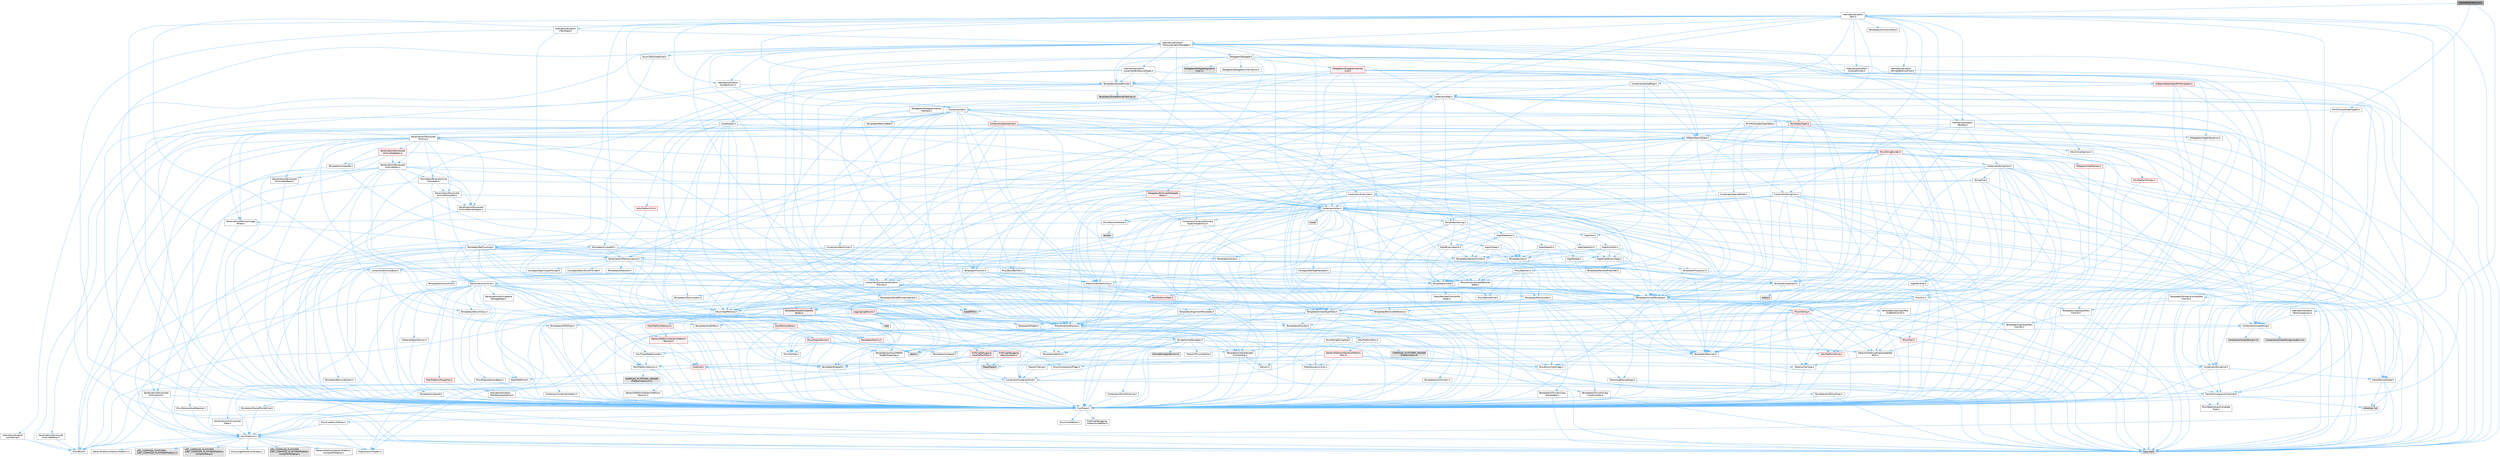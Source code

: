 digraph "IDeletableExtension.h"
{
 // INTERACTIVE_SVG=YES
 // LATEX_PDF_SIZE
  bgcolor="transparent";
  edge [fontname=Helvetica,fontsize=10,labelfontname=Helvetica,labelfontsize=10];
  node [fontname=Helvetica,fontsize=10,shape=box,height=0.2,width=0.4];
  Node1 [id="Node000001",label="IDeletableExtension.h",height=0.2,width=0.4,color="gray40", fillcolor="grey60", style="filled", fontcolor="black",tooltip=" "];
  Node1 -> Node2 [id="edge1_Node000001_Node000002",color="steelblue1",style="solid",tooltip=" "];
  Node2 [id="Node000002",label="CoreTypes.h",height=0.2,width=0.4,color="grey40", fillcolor="white", style="filled",URL="$dc/dec/CoreTypes_8h.html",tooltip=" "];
  Node2 -> Node3 [id="edge2_Node000002_Node000003",color="steelblue1",style="solid",tooltip=" "];
  Node3 [id="Node000003",label="HAL/Platform.h",height=0.2,width=0.4,color="grey40", fillcolor="white", style="filled",URL="$d9/dd0/Platform_8h.html",tooltip=" "];
  Node3 -> Node4 [id="edge3_Node000003_Node000004",color="steelblue1",style="solid",tooltip=" "];
  Node4 [id="Node000004",label="Misc/Build.h",height=0.2,width=0.4,color="grey40", fillcolor="white", style="filled",URL="$d3/dbb/Build_8h.html",tooltip=" "];
  Node3 -> Node5 [id="edge4_Node000003_Node000005",color="steelblue1",style="solid",tooltip=" "];
  Node5 [id="Node000005",label="Misc/LargeWorldCoordinates.h",height=0.2,width=0.4,color="grey40", fillcolor="white", style="filled",URL="$d2/dcb/LargeWorldCoordinates_8h.html",tooltip=" "];
  Node3 -> Node6 [id="edge5_Node000003_Node000006",color="steelblue1",style="solid",tooltip=" "];
  Node6 [id="Node000006",label="type_traits",height=0.2,width=0.4,color="grey60", fillcolor="#E0E0E0", style="filled",tooltip=" "];
  Node3 -> Node7 [id="edge6_Node000003_Node000007",color="steelblue1",style="solid",tooltip=" "];
  Node7 [id="Node000007",label="PreprocessorHelpers.h",height=0.2,width=0.4,color="grey40", fillcolor="white", style="filled",URL="$db/ddb/PreprocessorHelpers_8h.html",tooltip=" "];
  Node3 -> Node8 [id="edge7_Node000003_Node000008",color="steelblue1",style="solid",tooltip=" "];
  Node8 [id="Node000008",label="UBT_COMPILED_PLATFORM\l/UBT_COMPILED_PLATFORMPlatform\lCompilerPreSetup.h",height=0.2,width=0.4,color="grey60", fillcolor="#E0E0E0", style="filled",tooltip=" "];
  Node3 -> Node9 [id="edge8_Node000003_Node000009",color="steelblue1",style="solid",tooltip=" "];
  Node9 [id="Node000009",label="GenericPlatform/GenericPlatform\lCompilerPreSetup.h",height=0.2,width=0.4,color="grey40", fillcolor="white", style="filled",URL="$d9/dc8/GenericPlatformCompilerPreSetup_8h.html",tooltip=" "];
  Node3 -> Node10 [id="edge9_Node000003_Node000010",color="steelblue1",style="solid",tooltip=" "];
  Node10 [id="Node000010",label="GenericPlatform/GenericPlatform.h",height=0.2,width=0.4,color="grey40", fillcolor="white", style="filled",URL="$d6/d84/GenericPlatform_8h.html",tooltip=" "];
  Node3 -> Node11 [id="edge10_Node000003_Node000011",color="steelblue1",style="solid",tooltip=" "];
  Node11 [id="Node000011",label="UBT_COMPILED_PLATFORM\l/UBT_COMPILED_PLATFORMPlatform.h",height=0.2,width=0.4,color="grey60", fillcolor="#E0E0E0", style="filled",tooltip=" "];
  Node3 -> Node12 [id="edge11_Node000003_Node000012",color="steelblue1",style="solid",tooltip=" "];
  Node12 [id="Node000012",label="UBT_COMPILED_PLATFORM\l/UBT_COMPILED_PLATFORMPlatform\lCompilerSetup.h",height=0.2,width=0.4,color="grey60", fillcolor="#E0E0E0", style="filled",tooltip=" "];
  Node2 -> Node13 [id="edge12_Node000002_Node000013",color="steelblue1",style="solid",tooltip=" "];
  Node13 [id="Node000013",label="ProfilingDebugging\l/UMemoryDefines.h",height=0.2,width=0.4,color="grey40", fillcolor="white", style="filled",URL="$d2/da2/UMemoryDefines_8h.html",tooltip=" "];
  Node2 -> Node14 [id="edge13_Node000002_Node000014",color="steelblue1",style="solid",tooltip=" "];
  Node14 [id="Node000014",label="Misc/CoreMiscDefines.h",height=0.2,width=0.4,color="grey40", fillcolor="white", style="filled",URL="$da/d38/CoreMiscDefines_8h.html",tooltip=" "];
  Node14 -> Node3 [id="edge14_Node000014_Node000003",color="steelblue1",style="solid",tooltip=" "];
  Node14 -> Node7 [id="edge15_Node000014_Node000007",color="steelblue1",style="solid",tooltip=" "];
  Node2 -> Node15 [id="edge16_Node000002_Node000015",color="steelblue1",style="solid",tooltip=" "];
  Node15 [id="Node000015",label="Misc/CoreDefines.h",height=0.2,width=0.4,color="grey40", fillcolor="white", style="filled",URL="$d3/dd2/CoreDefines_8h.html",tooltip=" "];
  Node1 -> Node16 [id="edge17_Node000001_Node000016",color="steelblue1",style="solid",tooltip=" "];
  Node16 [id="Node000016",label="Internationalization\l/Text.h",height=0.2,width=0.4,color="grey40", fillcolor="white", style="filled",URL="$d6/d35/Text_8h.html",tooltip=" "];
  Node16 -> Node2 [id="edge18_Node000016_Node000002",color="steelblue1",style="solid",tooltip=" "];
  Node16 -> Node17 [id="edge19_Node000016_Node000017",color="steelblue1",style="solid",tooltip=" "];
  Node17 [id="Node000017",label="HAL/PlatformAtomics.h",height=0.2,width=0.4,color="grey40", fillcolor="white", style="filled",URL="$d3/d36/PlatformAtomics_8h.html",tooltip=" "];
  Node17 -> Node2 [id="edge20_Node000017_Node000002",color="steelblue1",style="solid",tooltip=" "];
  Node17 -> Node18 [id="edge21_Node000017_Node000018",color="steelblue1",style="solid",tooltip=" "];
  Node18 [id="Node000018",label="GenericPlatform/GenericPlatform\lAtomics.h",height=0.2,width=0.4,color="grey40", fillcolor="white", style="filled",URL="$da/d72/GenericPlatformAtomics_8h.html",tooltip=" "];
  Node18 -> Node2 [id="edge22_Node000018_Node000002",color="steelblue1",style="solid",tooltip=" "];
  Node17 -> Node19 [id="edge23_Node000017_Node000019",color="steelblue1",style="solid",tooltip=" "];
  Node19 [id="Node000019",label="COMPILED_PLATFORM_HEADER\l(PlatformAtomics.h)",height=0.2,width=0.4,color="grey60", fillcolor="#E0E0E0", style="filled",tooltip=" "];
  Node16 -> Node20 [id="edge24_Node000016_Node000020",color="steelblue1",style="solid",tooltip=" "];
  Node20 [id="Node000020",label="Misc/AssertionMacros.h",height=0.2,width=0.4,color="grey40", fillcolor="white", style="filled",URL="$d0/dfa/AssertionMacros_8h.html",tooltip=" "];
  Node20 -> Node2 [id="edge25_Node000020_Node000002",color="steelblue1",style="solid",tooltip=" "];
  Node20 -> Node3 [id="edge26_Node000020_Node000003",color="steelblue1",style="solid",tooltip=" "];
  Node20 -> Node21 [id="edge27_Node000020_Node000021",color="steelblue1",style="solid",tooltip=" "];
  Node21 [id="Node000021",label="HAL/PlatformMisc.h",height=0.2,width=0.4,color="grey40", fillcolor="white", style="filled",URL="$d0/df5/PlatformMisc_8h.html",tooltip=" "];
  Node21 -> Node2 [id="edge28_Node000021_Node000002",color="steelblue1",style="solid",tooltip=" "];
  Node21 -> Node22 [id="edge29_Node000021_Node000022",color="steelblue1",style="solid",tooltip=" "];
  Node22 [id="Node000022",label="GenericPlatform/GenericPlatform\lMisc.h",height=0.2,width=0.4,color="red", fillcolor="#FFF0F0", style="filled",URL="$db/d9a/GenericPlatformMisc_8h.html",tooltip=" "];
  Node22 -> Node23 [id="edge30_Node000022_Node000023",color="steelblue1",style="solid",tooltip=" "];
  Node23 [id="Node000023",label="Containers/StringFwd.h",height=0.2,width=0.4,color="grey40", fillcolor="white", style="filled",URL="$df/d37/StringFwd_8h.html",tooltip=" "];
  Node23 -> Node2 [id="edge31_Node000023_Node000002",color="steelblue1",style="solid",tooltip=" "];
  Node23 -> Node24 [id="edge32_Node000023_Node000024",color="steelblue1",style="solid",tooltip=" "];
  Node24 [id="Node000024",label="Traits/ElementType.h",height=0.2,width=0.4,color="grey40", fillcolor="white", style="filled",URL="$d5/d4f/ElementType_8h.html",tooltip=" "];
  Node24 -> Node3 [id="edge33_Node000024_Node000003",color="steelblue1",style="solid",tooltip=" "];
  Node24 -> Node25 [id="edge34_Node000024_Node000025",color="steelblue1",style="solid",tooltip=" "];
  Node25 [id="Node000025",label="initializer_list",height=0.2,width=0.4,color="grey60", fillcolor="#E0E0E0", style="filled",tooltip=" "];
  Node24 -> Node6 [id="edge35_Node000024_Node000006",color="steelblue1",style="solid",tooltip=" "];
  Node23 -> Node26 [id="edge36_Node000023_Node000026",color="steelblue1",style="solid",tooltip=" "];
  Node26 [id="Node000026",label="Traits/IsContiguousContainer.h",height=0.2,width=0.4,color="grey40", fillcolor="white", style="filled",URL="$d5/d3c/IsContiguousContainer_8h.html",tooltip=" "];
  Node26 -> Node2 [id="edge37_Node000026_Node000002",color="steelblue1",style="solid",tooltip=" "];
  Node26 -> Node27 [id="edge38_Node000026_Node000027",color="steelblue1",style="solid",tooltip=" "];
  Node27 [id="Node000027",label="Misc/StaticAssertComplete\lType.h",height=0.2,width=0.4,color="grey40", fillcolor="white", style="filled",URL="$d5/d4e/StaticAssertCompleteType_8h.html",tooltip=" "];
  Node26 -> Node25 [id="edge39_Node000026_Node000025",color="steelblue1",style="solid",tooltip=" "];
  Node22 -> Node28 [id="edge40_Node000022_Node000028",color="steelblue1",style="solid",tooltip=" "];
  Node28 [id="Node000028",label="CoreFwd.h",height=0.2,width=0.4,color="red", fillcolor="#FFF0F0", style="filled",URL="$d1/d1e/CoreFwd_8h.html",tooltip=" "];
  Node28 -> Node2 [id="edge41_Node000028_Node000002",color="steelblue1",style="solid",tooltip=" "];
  Node28 -> Node29 [id="edge42_Node000028_Node000029",color="steelblue1",style="solid",tooltip=" "];
  Node29 [id="Node000029",label="Containers/ContainersFwd.h",height=0.2,width=0.4,color="grey40", fillcolor="white", style="filled",URL="$d4/d0a/ContainersFwd_8h.html",tooltip=" "];
  Node29 -> Node3 [id="edge43_Node000029_Node000003",color="steelblue1",style="solid",tooltip=" "];
  Node29 -> Node2 [id="edge44_Node000029_Node000002",color="steelblue1",style="solid",tooltip=" "];
  Node29 -> Node26 [id="edge45_Node000029_Node000026",color="steelblue1",style="solid",tooltip=" "];
  Node28 -> Node30 [id="edge46_Node000028_Node000030",color="steelblue1",style="solid",tooltip=" "];
  Node30 [id="Node000030",label="Math/MathFwd.h",height=0.2,width=0.4,color="grey40", fillcolor="white", style="filled",URL="$d2/d10/MathFwd_8h.html",tooltip=" "];
  Node30 -> Node3 [id="edge47_Node000030_Node000003",color="steelblue1",style="solid",tooltip=" "];
  Node22 -> Node2 [id="edge48_Node000022_Node000002",color="steelblue1",style="solid",tooltip=" "];
  Node22 -> Node43 [id="edge49_Node000022_Node000043",color="steelblue1",style="solid",tooltip=" "];
  Node43 [id="Node000043",label="Math/NumericLimits.h",height=0.2,width=0.4,color="grey40", fillcolor="white", style="filled",URL="$df/d1b/NumericLimits_8h.html",tooltip=" "];
  Node43 -> Node2 [id="edge50_Node000043_Node000002",color="steelblue1",style="solid",tooltip=" "];
  Node22 -> Node44 [id="edge51_Node000022_Node000044",color="steelblue1",style="solid",tooltip=" "];
  Node44 [id="Node000044",label="Misc/CompressionFlags.h",height=0.2,width=0.4,color="grey40", fillcolor="white", style="filled",URL="$d9/d76/CompressionFlags_8h.html",tooltip=" "];
  Node22 -> Node45 [id="edge52_Node000022_Node000045",color="steelblue1",style="solid",tooltip=" "];
  Node45 [id="Node000045",label="Misc/EnumClassFlags.h",height=0.2,width=0.4,color="grey40", fillcolor="white", style="filled",URL="$d8/de7/EnumClassFlags_8h.html",tooltip=" "];
  Node21 -> Node48 [id="edge53_Node000021_Node000048",color="steelblue1",style="solid",tooltip=" "];
  Node48 [id="Node000048",label="COMPILED_PLATFORM_HEADER\l(PlatformMisc.h)",height=0.2,width=0.4,color="grey60", fillcolor="#E0E0E0", style="filled",tooltip=" "];
  Node21 -> Node49 [id="edge54_Node000021_Node000049",color="steelblue1",style="solid",tooltip=" "];
  Node49 [id="Node000049",label="ProfilingDebugging\l/CpuProfilerTrace.h",height=0.2,width=0.4,color="red", fillcolor="#FFF0F0", style="filled",URL="$da/dcb/CpuProfilerTrace_8h.html",tooltip=" "];
  Node49 -> Node2 [id="edge55_Node000049_Node000002",color="steelblue1",style="solid",tooltip=" "];
  Node49 -> Node29 [id="edge56_Node000049_Node000029",color="steelblue1",style="solid",tooltip=" "];
  Node49 -> Node17 [id="edge57_Node000049_Node000017",color="steelblue1",style="solid",tooltip=" "];
  Node49 -> Node7 [id="edge58_Node000049_Node000007",color="steelblue1",style="solid",tooltip=" "];
  Node49 -> Node4 [id="edge59_Node000049_Node000004",color="steelblue1",style="solid",tooltip=" "];
  Node49 -> Node53 [id="edge60_Node000049_Node000053",color="steelblue1",style="solid",tooltip=" "];
  Node53 [id="Node000053",label="Trace/Trace.h",height=0.2,width=0.4,color="grey60", fillcolor="#E0E0E0", style="filled",tooltip=" "];
  Node20 -> Node7 [id="edge61_Node000020_Node000007",color="steelblue1",style="solid",tooltip=" "];
  Node20 -> Node54 [id="edge62_Node000020_Node000054",color="steelblue1",style="solid",tooltip=" "];
  Node54 [id="Node000054",label="Templates/EnableIf.h",height=0.2,width=0.4,color="grey40", fillcolor="white", style="filled",URL="$d7/d60/EnableIf_8h.html",tooltip=" "];
  Node54 -> Node2 [id="edge63_Node000054_Node000002",color="steelblue1",style="solid",tooltip=" "];
  Node20 -> Node55 [id="edge64_Node000020_Node000055",color="steelblue1",style="solid",tooltip=" "];
  Node55 [id="Node000055",label="Templates/IsArrayOrRefOf\lTypeByPredicate.h",height=0.2,width=0.4,color="grey40", fillcolor="white", style="filled",URL="$d6/da1/IsArrayOrRefOfTypeByPredicate_8h.html",tooltip=" "];
  Node55 -> Node2 [id="edge65_Node000055_Node000002",color="steelblue1",style="solid",tooltip=" "];
  Node20 -> Node56 [id="edge66_Node000020_Node000056",color="steelblue1",style="solid",tooltip=" "];
  Node56 [id="Node000056",label="Templates/IsValidVariadic\lFunctionArg.h",height=0.2,width=0.4,color="grey40", fillcolor="white", style="filled",URL="$d0/dc8/IsValidVariadicFunctionArg_8h.html",tooltip=" "];
  Node56 -> Node2 [id="edge67_Node000056_Node000002",color="steelblue1",style="solid",tooltip=" "];
  Node56 -> Node57 [id="edge68_Node000056_Node000057",color="steelblue1",style="solid",tooltip=" "];
  Node57 [id="Node000057",label="IsEnum.h",height=0.2,width=0.4,color="grey40", fillcolor="white", style="filled",URL="$d4/de5/IsEnum_8h.html",tooltip=" "];
  Node56 -> Node6 [id="edge69_Node000056_Node000006",color="steelblue1",style="solid",tooltip=" "];
  Node20 -> Node58 [id="edge70_Node000020_Node000058",color="steelblue1",style="solid",tooltip=" "];
  Node58 [id="Node000058",label="Traits/IsCharEncodingCompatible\lWith.h",height=0.2,width=0.4,color="grey40", fillcolor="white", style="filled",URL="$df/dd1/IsCharEncodingCompatibleWith_8h.html",tooltip=" "];
  Node58 -> Node6 [id="edge71_Node000058_Node000006",color="steelblue1",style="solid",tooltip=" "];
  Node58 -> Node59 [id="edge72_Node000058_Node000059",color="steelblue1",style="solid",tooltip=" "];
  Node59 [id="Node000059",label="Traits/IsCharType.h",height=0.2,width=0.4,color="grey40", fillcolor="white", style="filled",URL="$db/d51/IsCharType_8h.html",tooltip=" "];
  Node59 -> Node2 [id="edge73_Node000059_Node000002",color="steelblue1",style="solid",tooltip=" "];
  Node20 -> Node60 [id="edge74_Node000020_Node000060",color="steelblue1",style="solid",tooltip=" "];
  Node60 [id="Node000060",label="Misc/VarArgs.h",height=0.2,width=0.4,color="grey40", fillcolor="white", style="filled",URL="$d5/d6f/VarArgs_8h.html",tooltip=" "];
  Node60 -> Node2 [id="edge75_Node000060_Node000002",color="steelblue1",style="solid",tooltip=" "];
  Node20 -> Node61 [id="edge76_Node000020_Node000061",color="steelblue1",style="solid",tooltip=" "];
  Node61 [id="Node000061",label="String/FormatStringSan.h",height=0.2,width=0.4,color="grey40", fillcolor="white", style="filled",URL="$d3/d8b/FormatStringSan_8h.html",tooltip=" "];
  Node61 -> Node6 [id="edge77_Node000061_Node000006",color="steelblue1",style="solid",tooltip=" "];
  Node61 -> Node2 [id="edge78_Node000061_Node000002",color="steelblue1",style="solid",tooltip=" "];
  Node61 -> Node62 [id="edge79_Node000061_Node000062",color="steelblue1",style="solid",tooltip=" "];
  Node62 [id="Node000062",label="Templates/Requires.h",height=0.2,width=0.4,color="grey40", fillcolor="white", style="filled",URL="$dc/d96/Requires_8h.html",tooltip=" "];
  Node62 -> Node54 [id="edge80_Node000062_Node000054",color="steelblue1",style="solid",tooltip=" "];
  Node62 -> Node6 [id="edge81_Node000062_Node000006",color="steelblue1",style="solid",tooltip=" "];
  Node61 -> Node63 [id="edge82_Node000061_Node000063",color="steelblue1",style="solid",tooltip=" "];
  Node63 [id="Node000063",label="Templates/Identity.h",height=0.2,width=0.4,color="grey40", fillcolor="white", style="filled",URL="$d0/dd5/Identity_8h.html",tooltip=" "];
  Node61 -> Node56 [id="edge83_Node000061_Node000056",color="steelblue1",style="solid",tooltip=" "];
  Node61 -> Node59 [id="edge84_Node000061_Node000059",color="steelblue1",style="solid",tooltip=" "];
  Node61 -> Node64 [id="edge85_Node000061_Node000064",color="steelblue1",style="solid",tooltip=" "];
  Node64 [id="Node000064",label="Traits/IsTEnumAsByte.h",height=0.2,width=0.4,color="grey40", fillcolor="white", style="filled",URL="$d1/de6/IsTEnumAsByte_8h.html",tooltip=" "];
  Node61 -> Node65 [id="edge86_Node000061_Node000065",color="steelblue1",style="solid",tooltip=" "];
  Node65 [id="Node000065",label="Traits/IsTString.h",height=0.2,width=0.4,color="grey40", fillcolor="white", style="filled",URL="$d0/df8/IsTString_8h.html",tooltip=" "];
  Node65 -> Node29 [id="edge87_Node000065_Node000029",color="steelblue1",style="solid",tooltip=" "];
  Node61 -> Node29 [id="edge88_Node000061_Node000029",color="steelblue1",style="solid",tooltip=" "];
  Node61 -> Node66 [id="edge89_Node000061_Node000066",color="steelblue1",style="solid",tooltip=" "];
  Node66 [id="Node000066",label="FormatStringSanErrors.inl",height=0.2,width=0.4,color="grey60", fillcolor="#E0E0E0", style="filled",tooltip=" "];
  Node20 -> Node67 [id="edge90_Node000020_Node000067",color="steelblue1",style="solid",tooltip=" "];
  Node67 [id="Node000067",label="atomic",height=0.2,width=0.4,color="grey60", fillcolor="#E0E0E0", style="filled",tooltip=" "];
  Node16 -> Node45 [id="edge91_Node000016_Node000045",color="steelblue1",style="solid",tooltip=" "];
  Node16 -> Node68 [id="edge92_Node000016_Node000068",color="steelblue1",style="solid",tooltip=" "];
  Node68 [id="Node000068",label="Templates/UnrealTypeTraits.h",height=0.2,width=0.4,color="grey40", fillcolor="white", style="filled",URL="$d2/d2d/UnrealTypeTraits_8h.html",tooltip=" "];
  Node68 -> Node2 [id="edge93_Node000068_Node000002",color="steelblue1",style="solid",tooltip=" "];
  Node68 -> Node69 [id="edge94_Node000068_Node000069",color="steelblue1",style="solid",tooltip=" "];
  Node69 [id="Node000069",label="Templates/IsPointer.h",height=0.2,width=0.4,color="grey40", fillcolor="white", style="filled",URL="$d7/d05/IsPointer_8h.html",tooltip=" "];
  Node69 -> Node2 [id="edge95_Node000069_Node000002",color="steelblue1",style="solid",tooltip=" "];
  Node68 -> Node20 [id="edge96_Node000068_Node000020",color="steelblue1",style="solid",tooltip=" "];
  Node68 -> Node70 [id="edge97_Node000068_Node000070",color="steelblue1",style="solid",tooltip=" "];
  Node70 [id="Node000070",label="Templates/AndOrNot.h",height=0.2,width=0.4,color="grey40", fillcolor="white", style="filled",URL="$db/d0a/AndOrNot_8h.html",tooltip=" "];
  Node70 -> Node2 [id="edge98_Node000070_Node000002",color="steelblue1",style="solid",tooltip=" "];
  Node68 -> Node54 [id="edge99_Node000068_Node000054",color="steelblue1",style="solid",tooltip=" "];
  Node68 -> Node71 [id="edge100_Node000068_Node000071",color="steelblue1",style="solid",tooltip=" "];
  Node71 [id="Node000071",label="Templates/IsArithmetic.h",height=0.2,width=0.4,color="grey40", fillcolor="white", style="filled",URL="$d2/d5d/IsArithmetic_8h.html",tooltip=" "];
  Node71 -> Node2 [id="edge101_Node000071_Node000002",color="steelblue1",style="solid",tooltip=" "];
  Node68 -> Node57 [id="edge102_Node000068_Node000057",color="steelblue1",style="solid",tooltip=" "];
  Node68 -> Node72 [id="edge103_Node000068_Node000072",color="steelblue1",style="solid",tooltip=" "];
  Node72 [id="Node000072",label="Templates/Models.h",height=0.2,width=0.4,color="grey40", fillcolor="white", style="filled",URL="$d3/d0c/Models_8h.html",tooltip=" "];
  Node72 -> Node63 [id="edge104_Node000072_Node000063",color="steelblue1",style="solid",tooltip=" "];
  Node68 -> Node73 [id="edge105_Node000068_Node000073",color="steelblue1",style="solid",tooltip=" "];
  Node73 [id="Node000073",label="Templates/IsPODType.h",height=0.2,width=0.4,color="grey40", fillcolor="white", style="filled",URL="$d7/db1/IsPODType_8h.html",tooltip=" "];
  Node73 -> Node2 [id="edge106_Node000073_Node000002",color="steelblue1",style="solid",tooltip=" "];
  Node68 -> Node74 [id="edge107_Node000068_Node000074",color="steelblue1",style="solid",tooltip=" "];
  Node74 [id="Node000074",label="Templates/IsUECoreType.h",height=0.2,width=0.4,color="grey40", fillcolor="white", style="filled",URL="$d1/db8/IsUECoreType_8h.html",tooltip=" "];
  Node74 -> Node2 [id="edge108_Node000074_Node000002",color="steelblue1",style="solid",tooltip=" "];
  Node74 -> Node6 [id="edge109_Node000074_Node000006",color="steelblue1",style="solid",tooltip=" "];
  Node68 -> Node75 [id="edge110_Node000068_Node000075",color="steelblue1",style="solid",tooltip=" "];
  Node75 [id="Node000075",label="Templates/IsTriviallyCopy\lConstructible.h",height=0.2,width=0.4,color="grey40", fillcolor="white", style="filled",URL="$d3/d78/IsTriviallyCopyConstructible_8h.html",tooltip=" "];
  Node75 -> Node2 [id="edge111_Node000075_Node000002",color="steelblue1",style="solid",tooltip=" "];
  Node75 -> Node6 [id="edge112_Node000075_Node000006",color="steelblue1",style="solid",tooltip=" "];
  Node16 -> Node76 [id="edge113_Node000016_Node000076",color="steelblue1",style="solid",tooltip=" "];
  Node76 [id="Node000076",label="Containers/Array.h",height=0.2,width=0.4,color="grey40", fillcolor="white", style="filled",URL="$df/dd0/Array_8h.html",tooltip=" "];
  Node76 -> Node2 [id="edge114_Node000076_Node000002",color="steelblue1",style="solid",tooltip=" "];
  Node76 -> Node20 [id="edge115_Node000076_Node000020",color="steelblue1",style="solid",tooltip=" "];
  Node76 -> Node77 [id="edge116_Node000076_Node000077",color="steelblue1",style="solid",tooltip=" "];
  Node77 [id="Node000077",label="Misc/IntrusiveUnsetOptional\lState.h",height=0.2,width=0.4,color="grey40", fillcolor="white", style="filled",URL="$d2/d0a/IntrusiveUnsetOptionalState_8h.html",tooltip=" "];
  Node77 -> Node78 [id="edge117_Node000077_Node000078",color="steelblue1",style="solid",tooltip=" "];
  Node78 [id="Node000078",label="Misc/OptionalFwd.h",height=0.2,width=0.4,color="grey40", fillcolor="white", style="filled",URL="$dc/d50/OptionalFwd_8h.html",tooltip=" "];
  Node76 -> Node79 [id="edge118_Node000076_Node000079",color="steelblue1",style="solid",tooltip=" "];
  Node79 [id="Node000079",label="Misc/ReverseIterate.h",height=0.2,width=0.4,color="grey40", fillcolor="white", style="filled",URL="$db/de3/ReverseIterate_8h.html",tooltip=" "];
  Node79 -> Node3 [id="edge119_Node000079_Node000003",color="steelblue1",style="solid",tooltip=" "];
  Node79 -> Node80 [id="edge120_Node000079_Node000080",color="steelblue1",style="solid",tooltip=" "];
  Node80 [id="Node000080",label="iterator",height=0.2,width=0.4,color="grey60", fillcolor="#E0E0E0", style="filled",tooltip=" "];
  Node76 -> Node81 [id="edge121_Node000076_Node000081",color="steelblue1",style="solid",tooltip=" "];
  Node81 [id="Node000081",label="HAL/UnrealMemory.h",height=0.2,width=0.4,color="grey40", fillcolor="white", style="filled",URL="$d9/d96/UnrealMemory_8h.html",tooltip=" "];
  Node81 -> Node2 [id="edge122_Node000081_Node000002",color="steelblue1",style="solid",tooltip=" "];
  Node81 -> Node82 [id="edge123_Node000081_Node000082",color="steelblue1",style="solid",tooltip=" "];
  Node82 [id="Node000082",label="GenericPlatform/GenericPlatform\lMemory.h",height=0.2,width=0.4,color="red", fillcolor="#FFF0F0", style="filled",URL="$dd/d22/GenericPlatformMemory_8h.html",tooltip=" "];
  Node82 -> Node28 [id="edge124_Node000082_Node000028",color="steelblue1",style="solid",tooltip=" "];
  Node82 -> Node2 [id="edge125_Node000082_Node000002",color="steelblue1",style="solid",tooltip=" "];
  Node82 -> Node83 [id="edge126_Node000082_Node000083",color="steelblue1",style="solid",tooltip=" "];
  Node83 [id="Node000083",label="HAL/PlatformString.h",height=0.2,width=0.4,color="red", fillcolor="#FFF0F0", style="filled",URL="$db/db5/PlatformString_8h.html",tooltip=" "];
  Node83 -> Node2 [id="edge127_Node000083_Node000002",color="steelblue1",style="solid",tooltip=" "];
  Node81 -> Node85 [id="edge128_Node000081_Node000085",color="steelblue1",style="solid",tooltip=" "];
  Node85 [id="Node000085",label="HAL/MemoryBase.h",height=0.2,width=0.4,color="red", fillcolor="#FFF0F0", style="filled",URL="$d6/d9f/MemoryBase_8h.html",tooltip=" "];
  Node85 -> Node2 [id="edge129_Node000085_Node000002",color="steelblue1",style="solid",tooltip=" "];
  Node85 -> Node17 [id="edge130_Node000085_Node000017",color="steelblue1",style="solid",tooltip=" "];
  Node85 -> Node87 [id="edge131_Node000085_Node000087",color="steelblue1",style="solid",tooltip=" "];
  Node87 [id="Node000087",label="Misc/OutputDevice.h",height=0.2,width=0.4,color="red", fillcolor="#FFF0F0", style="filled",URL="$d7/d32/OutputDevice_8h.html",tooltip=" "];
  Node87 -> Node28 [id="edge132_Node000087_Node000028",color="steelblue1",style="solid",tooltip=" "];
  Node87 -> Node2 [id="edge133_Node000087_Node000002",color="steelblue1",style="solid",tooltip=" "];
  Node87 -> Node60 [id="edge134_Node000087_Node000060",color="steelblue1",style="solid",tooltip=" "];
  Node87 -> Node55 [id="edge135_Node000087_Node000055",color="steelblue1",style="solid",tooltip=" "];
  Node87 -> Node56 [id="edge136_Node000087_Node000056",color="steelblue1",style="solid",tooltip=" "];
  Node87 -> Node58 [id="edge137_Node000087_Node000058",color="steelblue1",style="solid",tooltip=" "];
  Node85 -> Node89 [id="edge138_Node000085_Node000089",color="steelblue1",style="solid",tooltip=" "];
  Node89 [id="Node000089",label="Templates/Atomic.h",height=0.2,width=0.4,color="red", fillcolor="#FFF0F0", style="filled",URL="$d3/d91/Atomic_8h.html",tooltip=" "];
  Node89 -> Node90 [id="edge139_Node000089_Node000090",color="steelblue1",style="solid",tooltip=" "];
  Node90 [id="Node000090",label="HAL/ThreadSafeCounter.h",height=0.2,width=0.4,color="grey40", fillcolor="white", style="filled",URL="$dc/dc9/ThreadSafeCounter_8h.html",tooltip=" "];
  Node90 -> Node2 [id="edge140_Node000090_Node000002",color="steelblue1",style="solid",tooltip=" "];
  Node90 -> Node17 [id="edge141_Node000090_Node000017",color="steelblue1",style="solid",tooltip=" "];
  Node89 -> Node92 [id="edge142_Node000089_Node000092",color="steelblue1",style="solid",tooltip=" "];
  Node92 [id="Node000092",label="Templates/IsIntegral.h",height=0.2,width=0.4,color="grey40", fillcolor="white", style="filled",URL="$da/d64/IsIntegral_8h.html",tooltip=" "];
  Node92 -> Node2 [id="edge143_Node000092_Node000002",color="steelblue1",style="solid",tooltip=" "];
  Node89 -> Node67 [id="edge144_Node000089_Node000067",color="steelblue1",style="solid",tooltip=" "];
  Node81 -> Node96 [id="edge145_Node000081_Node000096",color="steelblue1",style="solid",tooltip=" "];
  Node96 [id="Node000096",label="HAL/PlatformMemory.h",height=0.2,width=0.4,color="red", fillcolor="#FFF0F0", style="filled",URL="$de/d68/PlatformMemory_8h.html",tooltip=" "];
  Node96 -> Node2 [id="edge146_Node000096_Node000002",color="steelblue1",style="solid",tooltip=" "];
  Node96 -> Node82 [id="edge147_Node000096_Node000082",color="steelblue1",style="solid",tooltip=" "];
  Node81 -> Node98 [id="edge148_Node000081_Node000098",color="steelblue1",style="solid",tooltip=" "];
  Node98 [id="Node000098",label="ProfilingDebugging\l/MemoryTrace.h",height=0.2,width=0.4,color="red", fillcolor="#FFF0F0", style="filled",URL="$da/dd7/MemoryTrace_8h.html",tooltip=" "];
  Node98 -> Node3 [id="edge149_Node000098_Node000003",color="steelblue1",style="solid",tooltip=" "];
  Node98 -> Node45 [id="edge150_Node000098_Node000045",color="steelblue1",style="solid",tooltip=" "];
  Node98 -> Node53 [id="edge151_Node000098_Node000053",color="steelblue1",style="solid",tooltip=" "];
  Node81 -> Node69 [id="edge152_Node000081_Node000069",color="steelblue1",style="solid",tooltip=" "];
  Node76 -> Node68 [id="edge153_Node000076_Node000068",color="steelblue1",style="solid",tooltip=" "];
  Node76 -> Node99 [id="edge154_Node000076_Node000099",color="steelblue1",style="solid",tooltip=" "];
  Node99 [id="Node000099",label="Templates/UnrealTemplate.h",height=0.2,width=0.4,color="grey40", fillcolor="white", style="filled",URL="$d4/d24/UnrealTemplate_8h.html",tooltip=" "];
  Node99 -> Node2 [id="edge155_Node000099_Node000002",color="steelblue1",style="solid",tooltip=" "];
  Node99 -> Node69 [id="edge156_Node000099_Node000069",color="steelblue1",style="solid",tooltip=" "];
  Node99 -> Node81 [id="edge157_Node000099_Node000081",color="steelblue1",style="solid",tooltip=" "];
  Node99 -> Node100 [id="edge158_Node000099_Node000100",color="steelblue1",style="solid",tooltip=" "];
  Node100 [id="Node000100",label="Templates/CopyQualifiers\lAndRefsFromTo.h",height=0.2,width=0.4,color="grey40", fillcolor="white", style="filled",URL="$d3/db3/CopyQualifiersAndRefsFromTo_8h.html",tooltip=" "];
  Node100 -> Node101 [id="edge159_Node000100_Node000101",color="steelblue1",style="solid",tooltip=" "];
  Node101 [id="Node000101",label="Templates/CopyQualifiers\lFromTo.h",height=0.2,width=0.4,color="grey40", fillcolor="white", style="filled",URL="$d5/db4/CopyQualifiersFromTo_8h.html",tooltip=" "];
  Node99 -> Node68 [id="edge160_Node000099_Node000068",color="steelblue1",style="solid",tooltip=" "];
  Node99 -> Node102 [id="edge161_Node000099_Node000102",color="steelblue1",style="solid",tooltip=" "];
  Node102 [id="Node000102",label="Templates/RemoveReference.h",height=0.2,width=0.4,color="grey40", fillcolor="white", style="filled",URL="$da/dbe/RemoveReference_8h.html",tooltip=" "];
  Node102 -> Node2 [id="edge162_Node000102_Node000002",color="steelblue1",style="solid",tooltip=" "];
  Node99 -> Node62 [id="edge163_Node000099_Node000062",color="steelblue1",style="solid",tooltip=" "];
  Node99 -> Node103 [id="edge164_Node000099_Node000103",color="steelblue1",style="solid",tooltip=" "];
  Node103 [id="Node000103",label="Templates/TypeCompatible\lBytes.h",height=0.2,width=0.4,color="red", fillcolor="#FFF0F0", style="filled",URL="$df/d0a/TypeCompatibleBytes_8h.html",tooltip=" "];
  Node103 -> Node2 [id="edge165_Node000103_Node000002",color="steelblue1",style="solid",tooltip=" "];
  Node103 -> Node34 [id="edge166_Node000103_Node000034",color="steelblue1",style="solid",tooltip=" "];
  Node34 [id="Node000034",label="new",height=0.2,width=0.4,color="grey60", fillcolor="#E0E0E0", style="filled",tooltip=" "];
  Node103 -> Node6 [id="edge167_Node000103_Node000006",color="steelblue1",style="solid",tooltip=" "];
  Node99 -> Node63 [id="edge168_Node000099_Node000063",color="steelblue1",style="solid",tooltip=" "];
  Node99 -> Node26 [id="edge169_Node000099_Node000026",color="steelblue1",style="solid",tooltip=" "];
  Node99 -> Node104 [id="edge170_Node000099_Node000104",color="steelblue1",style="solid",tooltip=" "];
  Node104 [id="Node000104",label="Traits/UseBitwiseSwap.h",height=0.2,width=0.4,color="grey40", fillcolor="white", style="filled",URL="$db/df3/UseBitwiseSwap_8h.html",tooltip=" "];
  Node104 -> Node2 [id="edge171_Node000104_Node000002",color="steelblue1",style="solid",tooltip=" "];
  Node104 -> Node6 [id="edge172_Node000104_Node000006",color="steelblue1",style="solid",tooltip=" "];
  Node99 -> Node6 [id="edge173_Node000099_Node000006",color="steelblue1",style="solid",tooltip=" "];
  Node76 -> Node105 [id="edge174_Node000076_Node000105",color="steelblue1",style="solid",tooltip=" "];
  Node105 [id="Node000105",label="Containers/AllowShrinking.h",height=0.2,width=0.4,color="grey40", fillcolor="white", style="filled",URL="$d7/d1a/AllowShrinking_8h.html",tooltip=" "];
  Node105 -> Node2 [id="edge175_Node000105_Node000002",color="steelblue1",style="solid",tooltip=" "];
  Node76 -> Node106 [id="edge176_Node000076_Node000106",color="steelblue1",style="solid",tooltip=" "];
  Node106 [id="Node000106",label="Containers/ContainerAllocation\lPolicies.h",height=0.2,width=0.4,color="grey40", fillcolor="white", style="filled",URL="$d7/dff/ContainerAllocationPolicies_8h.html",tooltip=" "];
  Node106 -> Node2 [id="edge177_Node000106_Node000002",color="steelblue1",style="solid",tooltip=" "];
  Node106 -> Node107 [id="edge178_Node000106_Node000107",color="steelblue1",style="solid",tooltip=" "];
  Node107 [id="Node000107",label="Containers/ContainerHelpers.h",height=0.2,width=0.4,color="grey40", fillcolor="white", style="filled",URL="$d7/d33/ContainerHelpers_8h.html",tooltip=" "];
  Node107 -> Node2 [id="edge179_Node000107_Node000002",color="steelblue1",style="solid",tooltip=" "];
  Node106 -> Node106 [id="edge180_Node000106_Node000106",color="steelblue1",style="solid",tooltip=" "];
  Node106 -> Node108 [id="edge181_Node000106_Node000108",color="steelblue1",style="solid",tooltip=" "];
  Node108 [id="Node000108",label="HAL/PlatformMath.h",height=0.2,width=0.4,color="red", fillcolor="#FFF0F0", style="filled",URL="$dc/d53/PlatformMath_8h.html",tooltip=" "];
  Node108 -> Node2 [id="edge182_Node000108_Node000002",color="steelblue1",style="solid",tooltip=" "];
  Node106 -> Node81 [id="edge183_Node000106_Node000081",color="steelblue1",style="solid",tooltip=" "];
  Node106 -> Node43 [id="edge184_Node000106_Node000043",color="steelblue1",style="solid",tooltip=" "];
  Node106 -> Node20 [id="edge185_Node000106_Node000020",color="steelblue1",style="solid",tooltip=" "];
  Node106 -> Node116 [id="edge186_Node000106_Node000116",color="steelblue1",style="solid",tooltip=" "];
  Node116 [id="Node000116",label="Templates/IsPolymorphic.h",height=0.2,width=0.4,color="grey40", fillcolor="white", style="filled",URL="$dc/d20/IsPolymorphic_8h.html",tooltip=" "];
  Node106 -> Node117 [id="edge187_Node000106_Node000117",color="steelblue1",style="solid",tooltip=" "];
  Node117 [id="Node000117",label="Templates/MemoryOps.h",height=0.2,width=0.4,color="grey40", fillcolor="white", style="filled",URL="$db/dea/MemoryOps_8h.html",tooltip=" "];
  Node117 -> Node2 [id="edge188_Node000117_Node000002",color="steelblue1",style="solid",tooltip=" "];
  Node117 -> Node81 [id="edge189_Node000117_Node000081",color="steelblue1",style="solid",tooltip=" "];
  Node117 -> Node94 [id="edge190_Node000117_Node000094",color="steelblue1",style="solid",tooltip=" "];
  Node94 [id="Node000094",label="Templates/IsTriviallyCopy\lAssignable.h",height=0.2,width=0.4,color="grey40", fillcolor="white", style="filled",URL="$d2/df2/IsTriviallyCopyAssignable_8h.html",tooltip=" "];
  Node94 -> Node2 [id="edge191_Node000094_Node000002",color="steelblue1",style="solid",tooltip=" "];
  Node94 -> Node6 [id="edge192_Node000094_Node000006",color="steelblue1",style="solid",tooltip=" "];
  Node117 -> Node75 [id="edge193_Node000117_Node000075",color="steelblue1",style="solid",tooltip=" "];
  Node117 -> Node62 [id="edge194_Node000117_Node000062",color="steelblue1",style="solid",tooltip=" "];
  Node117 -> Node68 [id="edge195_Node000117_Node000068",color="steelblue1",style="solid",tooltip=" "];
  Node117 -> Node104 [id="edge196_Node000117_Node000104",color="steelblue1",style="solid",tooltip=" "];
  Node117 -> Node34 [id="edge197_Node000117_Node000034",color="steelblue1",style="solid",tooltip=" "];
  Node117 -> Node6 [id="edge198_Node000117_Node000006",color="steelblue1",style="solid",tooltip=" "];
  Node106 -> Node103 [id="edge199_Node000106_Node000103",color="steelblue1",style="solid",tooltip=" "];
  Node106 -> Node6 [id="edge200_Node000106_Node000006",color="steelblue1",style="solid",tooltip=" "];
  Node76 -> Node118 [id="edge201_Node000076_Node000118",color="steelblue1",style="solid",tooltip=" "];
  Node118 [id="Node000118",label="Containers/ContainerElement\lTypeCompatibility.h",height=0.2,width=0.4,color="grey40", fillcolor="white", style="filled",URL="$df/ddf/ContainerElementTypeCompatibility_8h.html",tooltip=" "];
  Node118 -> Node2 [id="edge202_Node000118_Node000002",color="steelblue1",style="solid",tooltip=" "];
  Node118 -> Node68 [id="edge203_Node000118_Node000068",color="steelblue1",style="solid",tooltip=" "];
  Node76 -> Node119 [id="edge204_Node000076_Node000119",color="steelblue1",style="solid",tooltip=" "];
  Node119 [id="Node000119",label="Serialization/Archive.h",height=0.2,width=0.4,color="grey40", fillcolor="white", style="filled",URL="$d7/d3b/Archive_8h.html",tooltip=" "];
  Node119 -> Node28 [id="edge205_Node000119_Node000028",color="steelblue1",style="solid",tooltip=" "];
  Node119 -> Node2 [id="edge206_Node000119_Node000002",color="steelblue1",style="solid",tooltip=" "];
  Node119 -> Node120 [id="edge207_Node000119_Node000120",color="steelblue1",style="solid",tooltip=" "];
  Node120 [id="Node000120",label="HAL/PlatformProperties.h",height=0.2,width=0.4,color="red", fillcolor="#FFF0F0", style="filled",URL="$d9/db0/PlatformProperties_8h.html",tooltip=" "];
  Node120 -> Node2 [id="edge208_Node000120_Node000002",color="steelblue1",style="solid",tooltip=" "];
  Node119 -> Node123 [id="edge209_Node000119_Node000123",color="steelblue1",style="solid",tooltip=" "];
  Node123 [id="Node000123",label="Internationalization\l/TextNamespaceFwd.h",height=0.2,width=0.4,color="grey40", fillcolor="white", style="filled",URL="$d8/d97/TextNamespaceFwd_8h.html",tooltip=" "];
  Node123 -> Node2 [id="edge210_Node000123_Node000002",color="steelblue1",style="solid",tooltip=" "];
  Node119 -> Node30 [id="edge211_Node000119_Node000030",color="steelblue1",style="solid",tooltip=" "];
  Node119 -> Node20 [id="edge212_Node000119_Node000020",color="steelblue1",style="solid",tooltip=" "];
  Node119 -> Node4 [id="edge213_Node000119_Node000004",color="steelblue1",style="solid",tooltip=" "];
  Node119 -> Node44 [id="edge214_Node000119_Node000044",color="steelblue1",style="solid",tooltip=" "];
  Node119 -> Node124 [id="edge215_Node000119_Node000124",color="steelblue1",style="solid",tooltip=" "];
  Node124 [id="Node000124",label="Misc/EngineVersionBase.h",height=0.2,width=0.4,color="grey40", fillcolor="white", style="filled",URL="$d5/d2b/EngineVersionBase_8h.html",tooltip=" "];
  Node124 -> Node2 [id="edge216_Node000124_Node000002",color="steelblue1",style="solid",tooltip=" "];
  Node119 -> Node60 [id="edge217_Node000119_Node000060",color="steelblue1",style="solid",tooltip=" "];
  Node119 -> Node125 [id="edge218_Node000119_Node000125",color="steelblue1",style="solid",tooltip=" "];
  Node125 [id="Node000125",label="Serialization/ArchiveCook\lData.h",height=0.2,width=0.4,color="grey40", fillcolor="white", style="filled",URL="$dc/db6/ArchiveCookData_8h.html",tooltip=" "];
  Node125 -> Node3 [id="edge219_Node000125_Node000003",color="steelblue1",style="solid",tooltip=" "];
  Node119 -> Node126 [id="edge220_Node000119_Node000126",color="steelblue1",style="solid",tooltip=" "];
  Node126 [id="Node000126",label="Serialization/ArchiveSave\lPackageData.h",height=0.2,width=0.4,color="grey40", fillcolor="white", style="filled",URL="$d1/d37/ArchiveSavePackageData_8h.html",tooltip=" "];
  Node119 -> Node54 [id="edge221_Node000119_Node000054",color="steelblue1",style="solid",tooltip=" "];
  Node119 -> Node55 [id="edge222_Node000119_Node000055",color="steelblue1",style="solid",tooltip=" "];
  Node119 -> Node127 [id="edge223_Node000119_Node000127",color="steelblue1",style="solid",tooltip=" "];
  Node127 [id="Node000127",label="Templates/IsEnumClass.h",height=0.2,width=0.4,color="grey40", fillcolor="white", style="filled",URL="$d7/d15/IsEnumClass_8h.html",tooltip=" "];
  Node127 -> Node2 [id="edge224_Node000127_Node000002",color="steelblue1",style="solid",tooltip=" "];
  Node127 -> Node70 [id="edge225_Node000127_Node000070",color="steelblue1",style="solid",tooltip=" "];
  Node119 -> Node113 [id="edge226_Node000119_Node000113",color="steelblue1",style="solid",tooltip=" "];
  Node113 [id="Node000113",label="Templates/IsSigned.h",height=0.2,width=0.4,color="grey40", fillcolor="white", style="filled",URL="$d8/dd8/IsSigned_8h.html",tooltip=" "];
  Node113 -> Node2 [id="edge227_Node000113_Node000002",color="steelblue1",style="solid",tooltip=" "];
  Node119 -> Node56 [id="edge228_Node000119_Node000056",color="steelblue1",style="solid",tooltip=" "];
  Node119 -> Node99 [id="edge229_Node000119_Node000099",color="steelblue1",style="solid",tooltip=" "];
  Node119 -> Node58 [id="edge230_Node000119_Node000058",color="steelblue1",style="solid",tooltip=" "];
  Node119 -> Node128 [id="edge231_Node000119_Node000128",color="steelblue1",style="solid",tooltip=" "];
  Node128 [id="Node000128",label="UObject/ObjectVersion.h",height=0.2,width=0.4,color="grey40", fillcolor="white", style="filled",URL="$da/d63/ObjectVersion_8h.html",tooltip=" "];
  Node128 -> Node2 [id="edge232_Node000128_Node000002",color="steelblue1",style="solid",tooltip=" "];
  Node76 -> Node129 [id="edge233_Node000076_Node000129",color="steelblue1",style="solid",tooltip=" "];
  Node129 [id="Node000129",label="Serialization/MemoryImage\lWriter.h",height=0.2,width=0.4,color="grey40", fillcolor="white", style="filled",URL="$d0/d08/MemoryImageWriter_8h.html",tooltip=" "];
  Node129 -> Node2 [id="edge234_Node000129_Node000002",color="steelblue1",style="solid",tooltip=" "];
  Node129 -> Node130 [id="edge235_Node000129_Node000130",color="steelblue1",style="solid",tooltip=" "];
  Node130 [id="Node000130",label="Serialization/MemoryLayout.h",height=0.2,width=0.4,color="grey40", fillcolor="white", style="filled",URL="$d7/d66/MemoryLayout_8h.html",tooltip=" "];
  Node130 -> Node131 [id="edge236_Node000130_Node000131",color="steelblue1",style="solid",tooltip=" "];
  Node131 [id="Node000131",label="Concepts/StaticClassProvider.h",height=0.2,width=0.4,color="grey40", fillcolor="white", style="filled",URL="$dd/d83/StaticClassProvider_8h.html",tooltip=" "];
  Node130 -> Node132 [id="edge237_Node000130_Node000132",color="steelblue1",style="solid",tooltip=" "];
  Node132 [id="Node000132",label="Concepts/StaticStructProvider.h",height=0.2,width=0.4,color="grey40", fillcolor="white", style="filled",URL="$d5/d77/StaticStructProvider_8h.html",tooltip=" "];
  Node130 -> Node133 [id="edge238_Node000130_Node000133",color="steelblue1",style="solid",tooltip=" "];
  Node133 [id="Node000133",label="Containers/EnumAsByte.h",height=0.2,width=0.4,color="grey40", fillcolor="white", style="filled",URL="$d6/d9a/EnumAsByte_8h.html",tooltip=" "];
  Node133 -> Node2 [id="edge239_Node000133_Node000002",color="steelblue1",style="solid",tooltip=" "];
  Node133 -> Node73 [id="edge240_Node000133_Node000073",color="steelblue1",style="solid",tooltip=" "];
  Node133 -> Node134 [id="edge241_Node000133_Node000134",color="steelblue1",style="solid",tooltip=" "];
  Node134 [id="Node000134",label="Templates/TypeHash.h",height=0.2,width=0.4,color="grey40", fillcolor="white", style="filled",URL="$d1/d62/TypeHash_8h.html",tooltip=" "];
  Node134 -> Node2 [id="edge242_Node000134_Node000002",color="steelblue1",style="solid",tooltip=" "];
  Node134 -> Node62 [id="edge243_Node000134_Node000062",color="steelblue1",style="solid",tooltip=" "];
  Node134 -> Node135 [id="edge244_Node000134_Node000135",color="steelblue1",style="solid",tooltip=" "];
  Node135 [id="Node000135",label="Misc/Crc.h",height=0.2,width=0.4,color="grey40", fillcolor="white", style="filled",URL="$d4/dd2/Crc_8h.html",tooltip=" "];
  Node135 -> Node2 [id="edge245_Node000135_Node000002",color="steelblue1",style="solid",tooltip=" "];
  Node135 -> Node83 [id="edge246_Node000135_Node000083",color="steelblue1",style="solid",tooltip=" "];
  Node135 -> Node20 [id="edge247_Node000135_Node000020",color="steelblue1",style="solid",tooltip=" "];
  Node135 -> Node136 [id="edge248_Node000135_Node000136",color="steelblue1",style="solid",tooltip=" "];
  Node136 [id="Node000136",label="Misc/CString.h",height=0.2,width=0.4,color="red", fillcolor="#FFF0F0", style="filled",URL="$d2/d49/CString_8h.html",tooltip=" "];
  Node136 -> Node2 [id="edge249_Node000136_Node000002",color="steelblue1",style="solid",tooltip=" "];
  Node136 -> Node83 [id="edge250_Node000136_Node000083",color="steelblue1",style="solid",tooltip=" "];
  Node136 -> Node20 [id="edge251_Node000136_Node000020",color="steelblue1",style="solid",tooltip=" "];
  Node136 -> Node137 [id="edge252_Node000136_Node000137",color="steelblue1",style="solid",tooltip=" "];
  Node137 [id="Node000137",label="Misc/Char.h",height=0.2,width=0.4,color="red", fillcolor="#FFF0F0", style="filled",URL="$d0/d58/Char_8h.html",tooltip=" "];
  Node137 -> Node2 [id="edge253_Node000137_Node000002",color="steelblue1",style="solid",tooltip=" "];
  Node137 -> Node6 [id="edge254_Node000137_Node000006",color="steelblue1",style="solid",tooltip=" "];
  Node136 -> Node60 [id="edge255_Node000136_Node000060",color="steelblue1",style="solid",tooltip=" "];
  Node136 -> Node55 [id="edge256_Node000136_Node000055",color="steelblue1",style="solid",tooltip=" "];
  Node136 -> Node56 [id="edge257_Node000136_Node000056",color="steelblue1",style="solid",tooltip=" "];
  Node136 -> Node58 [id="edge258_Node000136_Node000058",color="steelblue1",style="solid",tooltip=" "];
  Node135 -> Node137 [id="edge259_Node000135_Node000137",color="steelblue1",style="solid",tooltip=" "];
  Node135 -> Node68 [id="edge260_Node000135_Node000068",color="steelblue1",style="solid",tooltip=" "];
  Node135 -> Node59 [id="edge261_Node000135_Node000059",color="steelblue1",style="solid",tooltip=" "];
  Node134 -> Node140 [id="edge262_Node000134_Node000140",color="steelblue1",style="solid",tooltip=" "];
  Node140 [id="Node000140",label="stdint.h",height=0.2,width=0.4,color="grey60", fillcolor="#E0E0E0", style="filled",tooltip=" "];
  Node134 -> Node6 [id="edge263_Node000134_Node000006",color="steelblue1",style="solid",tooltip=" "];
  Node130 -> Node23 [id="edge264_Node000130_Node000023",color="steelblue1",style="solid",tooltip=" "];
  Node130 -> Node81 [id="edge265_Node000130_Node000081",color="steelblue1",style="solid",tooltip=" "];
  Node130 -> Node141 [id="edge266_Node000130_Node000141",color="steelblue1",style="solid",tooltip=" "];
  Node141 [id="Node000141",label="Misc/DelayedAutoRegister.h",height=0.2,width=0.4,color="grey40", fillcolor="white", style="filled",URL="$d1/dda/DelayedAutoRegister_8h.html",tooltip=" "];
  Node141 -> Node3 [id="edge267_Node000141_Node000003",color="steelblue1",style="solid",tooltip=" "];
  Node130 -> Node54 [id="edge268_Node000130_Node000054",color="steelblue1",style="solid",tooltip=" "];
  Node130 -> Node142 [id="edge269_Node000130_Node000142",color="steelblue1",style="solid",tooltip=" "];
  Node142 [id="Node000142",label="Templates/IsAbstract.h",height=0.2,width=0.4,color="grey40", fillcolor="white", style="filled",URL="$d8/db7/IsAbstract_8h.html",tooltip=" "];
  Node130 -> Node116 [id="edge270_Node000130_Node000116",color="steelblue1",style="solid",tooltip=" "];
  Node130 -> Node72 [id="edge271_Node000130_Node000072",color="steelblue1",style="solid",tooltip=" "];
  Node130 -> Node99 [id="edge272_Node000130_Node000099",color="steelblue1",style="solid",tooltip=" "];
  Node76 -> Node143 [id="edge273_Node000076_Node000143",color="steelblue1",style="solid",tooltip=" "];
  Node143 [id="Node000143",label="Algo/Heapify.h",height=0.2,width=0.4,color="grey40", fillcolor="white", style="filled",URL="$d0/d2a/Heapify_8h.html",tooltip=" "];
  Node143 -> Node144 [id="edge274_Node000143_Node000144",color="steelblue1",style="solid",tooltip=" "];
  Node144 [id="Node000144",label="Algo/Impl/BinaryHeap.h",height=0.2,width=0.4,color="grey40", fillcolor="white", style="filled",URL="$d7/da3/Algo_2Impl_2BinaryHeap_8h.html",tooltip=" "];
  Node144 -> Node145 [id="edge275_Node000144_Node000145",color="steelblue1",style="solid",tooltip=" "];
  Node145 [id="Node000145",label="Templates/Invoke.h",height=0.2,width=0.4,color="grey40", fillcolor="white", style="filled",URL="$d7/deb/Invoke_8h.html",tooltip=" "];
  Node145 -> Node2 [id="edge276_Node000145_Node000002",color="steelblue1",style="solid",tooltip=" "];
  Node145 -> Node146 [id="edge277_Node000145_Node000146",color="steelblue1",style="solid",tooltip=" "];
  Node146 [id="Node000146",label="Traits/MemberFunctionPtr\lOuter.h",height=0.2,width=0.4,color="grey40", fillcolor="white", style="filled",URL="$db/da7/MemberFunctionPtrOuter_8h.html",tooltip=" "];
  Node145 -> Node99 [id="edge278_Node000145_Node000099",color="steelblue1",style="solid",tooltip=" "];
  Node145 -> Node6 [id="edge279_Node000145_Node000006",color="steelblue1",style="solid",tooltip=" "];
  Node144 -> Node147 [id="edge280_Node000144_Node000147",color="steelblue1",style="solid",tooltip=" "];
  Node147 [id="Node000147",label="Templates/Projection.h",height=0.2,width=0.4,color="grey40", fillcolor="white", style="filled",URL="$d7/df0/Projection_8h.html",tooltip=" "];
  Node147 -> Node6 [id="edge281_Node000147_Node000006",color="steelblue1",style="solid",tooltip=" "];
  Node144 -> Node148 [id="edge282_Node000144_Node000148",color="steelblue1",style="solid",tooltip=" "];
  Node148 [id="Node000148",label="Templates/ReversePredicate.h",height=0.2,width=0.4,color="grey40", fillcolor="white", style="filled",URL="$d8/d28/ReversePredicate_8h.html",tooltip=" "];
  Node148 -> Node145 [id="edge283_Node000148_Node000145",color="steelblue1",style="solid",tooltip=" "];
  Node148 -> Node99 [id="edge284_Node000148_Node000099",color="steelblue1",style="solid",tooltip=" "];
  Node144 -> Node6 [id="edge285_Node000144_Node000006",color="steelblue1",style="solid",tooltip=" "];
  Node143 -> Node149 [id="edge286_Node000143_Node000149",color="steelblue1",style="solid",tooltip=" "];
  Node149 [id="Node000149",label="Templates/IdentityFunctor.h",height=0.2,width=0.4,color="grey40", fillcolor="white", style="filled",URL="$d7/d2e/IdentityFunctor_8h.html",tooltip=" "];
  Node149 -> Node3 [id="edge287_Node000149_Node000003",color="steelblue1",style="solid",tooltip=" "];
  Node143 -> Node145 [id="edge288_Node000143_Node000145",color="steelblue1",style="solid",tooltip=" "];
  Node143 -> Node150 [id="edge289_Node000143_Node000150",color="steelblue1",style="solid",tooltip=" "];
  Node150 [id="Node000150",label="Templates/Less.h",height=0.2,width=0.4,color="grey40", fillcolor="white", style="filled",URL="$de/dc8/Less_8h.html",tooltip=" "];
  Node150 -> Node2 [id="edge290_Node000150_Node000002",color="steelblue1",style="solid",tooltip=" "];
  Node150 -> Node99 [id="edge291_Node000150_Node000099",color="steelblue1",style="solid",tooltip=" "];
  Node143 -> Node99 [id="edge292_Node000143_Node000099",color="steelblue1",style="solid",tooltip=" "];
  Node76 -> Node151 [id="edge293_Node000076_Node000151",color="steelblue1",style="solid",tooltip=" "];
  Node151 [id="Node000151",label="Algo/HeapSort.h",height=0.2,width=0.4,color="grey40", fillcolor="white", style="filled",URL="$d3/d92/HeapSort_8h.html",tooltip=" "];
  Node151 -> Node144 [id="edge294_Node000151_Node000144",color="steelblue1",style="solid",tooltip=" "];
  Node151 -> Node149 [id="edge295_Node000151_Node000149",color="steelblue1",style="solid",tooltip=" "];
  Node151 -> Node150 [id="edge296_Node000151_Node000150",color="steelblue1",style="solid",tooltip=" "];
  Node151 -> Node99 [id="edge297_Node000151_Node000099",color="steelblue1",style="solid",tooltip=" "];
  Node76 -> Node152 [id="edge298_Node000076_Node000152",color="steelblue1",style="solid",tooltip=" "];
  Node152 [id="Node000152",label="Algo/IsHeap.h",height=0.2,width=0.4,color="grey40", fillcolor="white", style="filled",URL="$de/d32/IsHeap_8h.html",tooltip=" "];
  Node152 -> Node144 [id="edge299_Node000152_Node000144",color="steelblue1",style="solid",tooltip=" "];
  Node152 -> Node149 [id="edge300_Node000152_Node000149",color="steelblue1",style="solid",tooltip=" "];
  Node152 -> Node145 [id="edge301_Node000152_Node000145",color="steelblue1",style="solid",tooltip=" "];
  Node152 -> Node150 [id="edge302_Node000152_Node000150",color="steelblue1",style="solid",tooltip=" "];
  Node152 -> Node99 [id="edge303_Node000152_Node000099",color="steelblue1",style="solid",tooltip=" "];
  Node76 -> Node144 [id="edge304_Node000076_Node000144",color="steelblue1",style="solid",tooltip=" "];
  Node76 -> Node153 [id="edge305_Node000076_Node000153",color="steelblue1",style="solid",tooltip=" "];
  Node153 [id="Node000153",label="Algo/StableSort.h",height=0.2,width=0.4,color="grey40", fillcolor="white", style="filled",URL="$d7/d3c/StableSort_8h.html",tooltip=" "];
  Node153 -> Node154 [id="edge306_Node000153_Node000154",color="steelblue1",style="solid",tooltip=" "];
  Node154 [id="Node000154",label="Algo/BinarySearch.h",height=0.2,width=0.4,color="grey40", fillcolor="white", style="filled",URL="$db/db4/BinarySearch_8h.html",tooltip=" "];
  Node154 -> Node149 [id="edge307_Node000154_Node000149",color="steelblue1",style="solid",tooltip=" "];
  Node154 -> Node145 [id="edge308_Node000154_Node000145",color="steelblue1",style="solid",tooltip=" "];
  Node154 -> Node150 [id="edge309_Node000154_Node000150",color="steelblue1",style="solid",tooltip=" "];
  Node153 -> Node155 [id="edge310_Node000153_Node000155",color="steelblue1",style="solid",tooltip=" "];
  Node155 [id="Node000155",label="Algo/Rotate.h",height=0.2,width=0.4,color="grey40", fillcolor="white", style="filled",URL="$dd/da7/Rotate_8h.html",tooltip=" "];
  Node155 -> Node99 [id="edge311_Node000155_Node000099",color="steelblue1",style="solid",tooltip=" "];
  Node153 -> Node149 [id="edge312_Node000153_Node000149",color="steelblue1",style="solid",tooltip=" "];
  Node153 -> Node145 [id="edge313_Node000153_Node000145",color="steelblue1",style="solid",tooltip=" "];
  Node153 -> Node150 [id="edge314_Node000153_Node000150",color="steelblue1",style="solid",tooltip=" "];
  Node153 -> Node99 [id="edge315_Node000153_Node000099",color="steelblue1",style="solid",tooltip=" "];
  Node76 -> Node156 [id="edge316_Node000076_Node000156",color="steelblue1",style="solid",tooltip=" "];
  Node156 [id="Node000156",label="Concepts/GetTypeHashable.h",height=0.2,width=0.4,color="grey40", fillcolor="white", style="filled",URL="$d3/da2/GetTypeHashable_8h.html",tooltip=" "];
  Node156 -> Node2 [id="edge317_Node000156_Node000002",color="steelblue1",style="solid",tooltip=" "];
  Node156 -> Node134 [id="edge318_Node000156_Node000134",color="steelblue1",style="solid",tooltip=" "];
  Node76 -> Node149 [id="edge319_Node000076_Node000149",color="steelblue1",style="solid",tooltip=" "];
  Node76 -> Node145 [id="edge320_Node000076_Node000145",color="steelblue1",style="solid",tooltip=" "];
  Node76 -> Node150 [id="edge321_Node000076_Node000150",color="steelblue1",style="solid",tooltip=" "];
  Node76 -> Node157 [id="edge322_Node000076_Node000157",color="steelblue1",style="solid",tooltip=" "];
  Node157 [id="Node000157",label="Templates/LosesQualifiers\lFromTo.h",height=0.2,width=0.4,color="grey40", fillcolor="white", style="filled",URL="$d2/db3/LosesQualifiersFromTo_8h.html",tooltip=" "];
  Node157 -> Node101 [id="edge323_Node000157_Node000101",color="steelblue1",style="solid",tooltip=" "];
  Node157 -> Node6 [id="edge324_Node000157_Node000006",color="steelblue1",style="solid",tooltip=" "];
  Node76 -> Node62 [id="edge325_Node000076_Node000062",color="steelblue1",style="solid",tooltip=" "];
  Node76 -> Node158 [id="edge326_Node000076_Node000158",color="steelblue1",style="solid",tooltip=" "];
  Node158 [id="Node000158",label="Templates/Sorting.h",height=0.2,width=0.4,color="grey40", fillcolor="white", style="filled",URL="$d3/d9e/Sorting_8h.html",tooltip=" "];
  Node158 -> Node2 [id="edge327_Node000158_Node000002",color="steelblue1",style="solid",tooltip=" "];
  Node158 -> Node154 [id="edge328_Node000158_Node000154",color="steelblue1",style="solid",tooltip=" "];
  Node158 -> Node159 [id="edge329_Node000158_Node000159",color="steelblue1",style="solid",tooltip=" "];
  Node159 [id="Node000159",label="Algo/Sort.h",height=0.2,width=0.4,color="grey40", fillcolor="white", style="filled",URL="$d1/d87/Sort_8h.html",tooltip=" "];
  Node159 -> Node160 [id="edge330_Node000159_Node000160",color="steelblue1",style="solid",tooltip=" "];
  Node160 [id="Node000160",label="Algo/IntroSort.h",height=0.2,width=0.4,color="grey40", fillcolor="white", style="filled",URL="$d3/db3/IntroSort_8h.html",tooltip=" "];
  Node160 -> Node144 [id="edge331_Node000160_Node000144",color="steelblue1",style="solid",tooltip=" "];
  Node160 -> Node161 [id="edge332_Node000160_Node000161",color="steelblue1",style="solid",tooltip=" "];
  Node161 [id="Node000161",label="Math/UnrealMathUtility.h",height=0.2,width=0.4,color="grey40", fillcolor="white", style="filled",URL="$db/db8/UnrealMathUtility_8h.html",tooltip=" "];
  Node161 -> Node2 [id="edge333_Node000161_Node000002",color="steelblue1",style="solid",tooltip=" "];
  Node161 -> Node20 [id="edge334_Node000161_Node000020",color="steelblue1",style="solid",tooltip=" "];
  Node161 -> Node108 [id="edge335_Node000161_Node000108",color="steelblue1",style="solid",tooltip=" "];
  Node161 -> Node30 [id="edge336_Node000161_Node000030",color="steelblue1",style="solid",tooltip=" "];
  Node161 -> Node63 [id="edge337_Node000161_Node000063",color="steelblue1",style="solid",tooltip=" "];
  Node161 -> Node62 [id="edge338_Node000161_Node000062",color="steelblue1",style="solid",tooltip=" "];
  Node160 -> Node149 [id="edge339_Node000160_Node000149",color="steelblue1",style="solid",tooltip=" "];
  Node160 -> Node145 [id="edge340_Node000160_Node000145",color="steelblue1",style="solid",tooltip=" "];
  Node160 -> Node147 [id="edge341_Node000160_Node000147",color="steelblue1",style="solid",tooltip=" "];
  Node160 -> Node150 [id="edge342_Node000160_Node000150",color="steelblue1",style="solid",tooltip=" "];
  Node160 -> Node99 [id="edge343_Node000160_Node000099",color="steelblue1",style="solid",tooltip=" "];
  Node158 -> Node108 [id="edge344_Node000158_Node000108",color="steelblue1",style="solid",tooltip=" "];
  Node158 -> Node150 [id="edge345_Node000158_Node000150",color="steelblue1",style="solid",tooltip=" "];
  Node76 -> Node162 [id="edge346_Node000076_Node000162",color="steelblue1",style="solid",tooltip=" "];
  Node162 [id="Node000162",label="Templates/AlignmentTemplates.h",height=0.2,width=0.4,color="grey40", fillcolor="white", style="filled",URL="$dd/d32/AlignmentTemplates_8h.html",tooltip=" "];
  Node162 -> Node2 [id="edge347_Node000162_Node000002",color="steelblue1",style="solid",tooltip=" "];
  Node162 -> Node92 [id="edge348_Node000162_Node000092",color="steelblue1",style="solid",tooltip=" "];
  Node162 -> Node69 [id="edge349_Node000162_Node000069",color="steelblue1",style="solid",tooltip=" "];
  Node76 -> Node24 [id="edge350_Node000076_Node000024",color="steelblue1",style="solid",tooltip=" "];
  Node76 -> Node114 [id="edge351_Node000076_Node000114",color="steelblue1",style="solid",tooltip=" "];
  Node114 [id="Node000114",label="limits",height=0.2,width=0.4,color="grey60", fillcolor="#E0E0E0", style="filled",tooltip=" "];
  Node76 -> Node6 [id="edge352_Node000076_Node000006",color="steelblue1",style="solid",tooltip=" "];
  Node16 -> Node163 [id="edge353_Node000016_Node000163",color="steelblue1",style="solid",tooltip=" "];
  Node163 [id="Node000163",label="Containers/UnrealString.h",height=0.2,width=0.4,color="grey40", fillcolor="white", style="filled",URL="$d5/dba/UnrealString_8h.html",tooltip=" "];
  Node163 -> Node164 [id="edge354_Node000163_Node000164",color="steelblue1",style="solid",tooltip=" "];
  Node164 [id="Node000164",label="Containers/UnrealStringIncludes.h.inl",height=0.2,width=0.4,color="grey60", fillcolor="#E0E0E0", style="filled",tooltip=" "];
  Node163 -> Node165 [id="edge355_Node000163_Node000165",color="steelblue1",style="solid",tooltip=" "];
  Node165 [id="Node000165",label="Containers/UnrealString.h.inl",height=0.2,width=0.4,color="grey60", fillcolor="#E0E0E0", style="filled",tooltip=" "];
  Node163 -> Node166 [id="edge356_Node000163_Node000166",color="steelblue1",style="solid",tooltip=" "];
  Node166 [id="Node000166",label="Misc/StringFormatArg.h",height=0.2,width=0.4,color="grey40", fillcolor="white", style="filled",URL="$d2/d16/StringFormatArg_8h.html",tooltip=" "];
  Node166 -> Node29 [id="edge357_Node000166_Node000029",color="steelblue1",style="solid",tooltip=" "];
  Node16 -> Node167 [id="edge358_Node000016_Node000167",color="steelblue1",style="solid",tooltip=" "];
  Node167 [id="Node000167",label="Containers/SortedMap.h",height=0.2,width=0.4,color="grey40", fillcolor="white", style="filled",URL="$d1/dcf/SortedMap_8h.html",tooltip=" "];
  Node167 -> Node168 [id="edge359_Node000167_Node000168",color="steelblue1",style="solid",tooltip=" "];
  Node168 [id="Node000168",label="Containers/Map.h",height=0.2,width=0.4,color="grey40", fillcolor="white", style="filled",URL="$df/d79/Map_8h.html",tooltip=" "];
  Node168 -> Node2 [id="edge360_Node000168_Node000002",color="steelblue1",style="solid",tooltip=" "];
  Node168 -> Node169 [id="edge361_Node000168_Node000169",color="steelblue1",style="solid",tooltip=" "];
  Node169 [id="Node000169",label="Algo/Reverse.h",height=0.2,width=0.4,color="grey40", fillcolor="white", style="filled",URL="$d5/d93/Reverse_8h.html",tooltip=" "];
  Node169 -> Node2 [id="edge362_Node000169_Node000002",color="steelblue1",style="solid",tooltip=" "];
  Node169 -> Node99 [id="edge363_Node000169_Node000099",color="steelblue1",style="solid",tooltip=" "];
  Node168 -> Node118 [id="edge364_Node000168_Node000118",color="steelblue1",style="solid",tooltip=" "];
  Node168 -> Node170 [id="edge365_Node000168_Node000170",color="steelblue1",style="solid",tooltip=" "];
  Node170 [id="Node000170",label="Containers/Set.h",height=0.2,width=0.4,color="grey40", fillcolor="white", style="filled",URL="$d4/d45/Set_8h.html",tooltip=" "];
  Node170 -> Node106 [id="edge366_Node000170_Node000106",color="steelblue1",style="solid",tooltip=" "];
  Node170 -> Node118 [id="edge367_Node000170_Node000118",color="steelblue1",style="solid",tooltip=" "];
  Node170 -> Node171 [id="edge368_Node000170_Node000171",color="steelblue1",style="solid",tooltip=" "];
  Node171 [id="Node000171",label="Containers/SetUtilities.h",height=0.2,width=0.4,color="grey40", fillcolor="white", style="filled",URL="$dc/de5/SetUtilities_8h.html",tooltip=" "];
  Node171 -> Node2 [id="edge369_Node000171_Node000002",color="steelblue1",style="solid",tooltip=" "];
  Node171 -> Node130 [id="edge370_Node000171_Node000130",color="steelblue1",style="solid",tooltip=" "];
  Node171 -> Node117 [id="edge371_Node000171_Node000117",color="steelblue1",style="solid",tooltip=" "];
  Node171 -> Node68 [id="edge372_Node000171_Node000068",color="steelblue1",style="solid",tooltip=" "];
  Node170 -> Node172 [id="edge373_Node000170_Node000172",color="steelblue1",style="solid",tooltip=" "];
  Node172 [id="Node000172",label="Containers/SparseArray.h",height=0.2,width=0.4,color="red", fillcolor="#FFF0F0", style="filled",URL="$d5/dbf/SparseArray_8h.html",tooltip=" "];
  Node172 -> Node2 [id="edge374_Node000172_Node000002",color="steelblue1",style="solid",tooltip=" "];
  Node172 -> Node20 [id="edge375_Node000172_Node000020",color="steelblue1",style="solid",tooltip=" "];
  Node172 -> Node81 [id="edge376_Node000172_Node000081",color="steelblue1",style="solid",tooltip=" "];
  Node172 -> Node68 [id="edge377_Node000172_Node000068",color="steelblue1",style="solid",tooltip=" "];
  Node172 -> Node99 [id="edge378_Node000172_Node000099",color="steelblue1",style="solid",tooltip=" "];
  Node172 -> Node106 [id="edge379_Node000172_Node000106",color="steelblue1",style="solid",tooltip=" "];
  Node172 -> Node150 [id="edge380_Node000172_Node000150",color="steelblue1",style="solid",tooltip=" "];
  Node172 -> Node76 [id="edge381_Node000172_Node000076",color="steelblue1",style="solid",tooltip=" "];
  Node172 -> Node161 [id="edge382_Node000172_Node000161",color="steelblue1",style="solid",tooltip=" "];
  Node172 -> Node175 [id="edge383_Node000172_Node000175",color="steelblue1",style="solid",tooltip=" "];
  Node175 [id="Node000175",label="Serialization/Structured\lArchive.h",height=0.2,width=0.4,color="grey40", fillcolor="white", style="filled",URL="$d9/d1e/StructuredArchive_8h.html",tooltip=" "];
  Node175 -> Node76 [id="edge384_Node000175_Node000076",color="steelblue1",style="solid",tooltip=" "];
  Node175 -> Node106 [id="edge385_Node000175_Node000106",color="steelblue1",style="solid",tooltip=" "];
  Node175 -> Node2 [id="edge386_Node000175_Node000002",color="steelblue1",style="solid",tooltip=" "];
  Node175 -> Node176 [id="edge387_Node000175_Node000176",color="steelblue1",style="solid",tooltip=" "];
  Node176 [id="Node000176",label="Formatters/BinaryArchive\lFormatter.h",height=0.2,width=0.4,color="grey40", fillcolor="white", style="filled",URL="$d2/d01/BinaryArchiveFormatter_8h.html",tooltip=" "];
  Node176 -> Node76 [id="edge388_Node000176_Node000076",color="steelblue1",style="solid",tooltip=" "];
  Node176 -> Node3 [id="edge389_Node000176_Node000003",color="steelblue1",style="solid",tooltip=" "];
  Node176 -> Node119 [id="edge390_Node000176_Node000119",color="steelblue1",style="solid",tooltip=" "];
  Node176 -> Node177 [id="edge391_Node000176_Node000177",color="steelblue1",style="solid",tooltip=" "];
  Node177 [id="Node000177",label="Serialization/Structured\lArchiveFormatter.h",height=0.2,width=0.4,color="grey40", fillcolor="white", style="filled",URL="$db/dfe/StructuredArchiveFormatter_8h.html",tooltip=" "];
  Node177 -> Node76 [id="edge392_Node000177_Node000076",color="steelblue1",style="solid",tooltip=" "];
  Node177 -> Node28 [id="edge393_Node000177_Node000028",color="steelblue1",style="solid",tooltip=" "];
  Node177 -> Node2 [id="edge394_Node000177_Node000002",color="steelblue1",style="solid",tooltip=" "];
  Node177 -> Node178 [id="edge395_Node000177_Node000178",color="steelblue1",style="solid",tooltip=" "];
  Node178 [id="Node000178",label="Serialization/Structured\lArchiveNameHelpers.h",height=0.2,width=0.4,color="grey40", fillcolor="white", style="filled",URL="$d0/d7b/StructuredArchiveNameHelpers_8h.html",tooltip=" "];
  Node178 -> Node2 [id="edge396_Node000178_Node000002",color="steelblue1",style="solid",tooltip=" "];
  Node178 -> Node63 [id="edge397_Node000178_Node000063",color="steelblue1",style="solid",tooltip=" "];
  Node176 -> Node178 [id="edge398_Node000176_Node000178",color="steelblue1",style="solid",tooltip=" "];
  Node175 -> Node4 [id="edge399_Node000175_Node000004",color="steelblue1",style="solid",tooltip=" "];
  Node175 -> Node119 [id="edge400_Node000175_Node000119",color="steelblue1",style="solid",tooltip=" "];
  Node175 -> Node179 [id="edge401_Node000175_Node000179",color="steelblue1",style="solid",tooltip=" "];
  Node179 [id="Node000179",label="Serialization/Structured\lArchiveAdapters.h",height=0.2,width=0.4,color="red", fillcolor="#FFF0F0", style="filled",URL="$d3/de1/StructuredArchiveAdapters_8h.html",tooltip=" "];
  Node179 -> Node2 [id="edge402_Node000179_Node000002",color="steelblue1",style="solid",tooltip=" "];
  Node179 -> Node72 [id="edge403_Node000179_Node000072",color="steelblue1",style="solid",tooltip=" "];
  Node179 -> Node182 [id="edge404_Node000179_Node000182",color="steelblue1",style="solid",tooltip=" "];
  Node182 [id="Node000182",label="Serialization/Structured\lArchiveSlots.h",height=0.2,width=0.4,color="grey40", fillcolor="white", style="filled",URL="$d2/d87/StructuredArchiveSlots_8h.html",tooltip=" "];
  Node182 -> Node76 [id="edge405_Node000182_Node000076",color="steelblue1",style="solid",tooltip=" "];
  Node182 -> Node2 [id="edge406_Node000182_Node000002",color="steelblue1",style="solid",tooltip=" "];
  Node182 -> Node176 [id="edge407_Node000182_Node000176",color="steelblue1",style="solid",tooltip=" "];
  Node182 -> Node4 [id="edge408_Node000182_Node000004",color="steelblue1",style="solid",tooltip=" "];
  Node182 -> Node183 [id="edge409_Node000182_Node000183",color="steelblue1",style="solid",tooltip=" "];
  Node183 [id="Node000183",label="Misc/Optional.h",height=0.2,width=0.4,color="grey40", fillcolor="white", style="filled",URL="$d2/dae/Optional_8h.html",tooltip=" "];
  Node183 -> Node2 [id="edge410_Node000183_Node000002",color="steelblue1",style="solid",tooltip=" "];
  Node183 -> Node20 [id="edge411_Node000183_Node000020",color="steelblue1",style="solid",tooltip=" "];
  Node183 -> Node77 [id="edge412_Node000183_Node000077",color="steelblue1",style="solid",tooltip=" "];
  Node183 -> Node78 [id="edge413_Node000183_Node000078",color="steelblue1",style="solid",tooltip=" "];
  Node183 -> Node117 [id="edge414_Node000183_Node000117",color="steelblue1",style="solid",tooltip=" "];
  Node183 -> Node99 [id="edge415_Node000183_Node000099",color="steelblue1",style="solid",tooltip=" "];
  Node183 -> Node119 [id="edge416_Node000183_Node000119",color="steelblue1",style="solid",tooltip=" "];
  Node182 -> Node119 [id="edge417_Node000182_Node000119",color="steelblue1",style="solid",tooltip=" "];
  Node182 -> Node184 [id="edge418_Node000182_Node000184",color="steelblue1",style="solid",tooltip=" "];
  Node184 [id="Node000184",label="Serialization/Structured\lArchiveFwd.h",height=0.2,width=0.4,color="grey40", fillcolor="white", style="filled",URL="$d2/df9/StructuredArchiveFwd_8h.html",tooltip=" "];
  Node184 -> Node2 [id="edge419_Node000184_Node000002",color="steelblue1",style="solid",tooltip=" "];
  Node184 -> Node4 [id="edge420_Node000184_Node000004",color="steelblue1",style="solid",tooltip=" "];
  Node184 -> Node6 [id="edge421_Node000184_Node000006",color="steelblue1",style="solid",tooltip=" "];
  Node182 -> Node178 [id="edge422_Node000182_Node000178",color="steelblue1",style="solid",tooltip=" "];
  Node182 -> Node185 [id="edge423_Node000182_Node000185",color="steelblue1",style="solid",tooltip=" "];
  Node185 [id="Node000185",label="Serialization/Structured\lArchiveSlotBase.h",height=0.2,width=0.4,color="grey40", fillcolor="white", style="filled",URL="$d9/d9a/StructuredArchiveSlotBase_8h.html",tooltip=" "];
  Node185 -> Node2 [id="edge424_Node000185_Node000002",color="steelblue1",style="solid",tooltip=" "];
  Node182 -> Node54 [id="edge425_Node000182_Node000054",color="steelblue1",style="solid",tooltip=" "];
  Node182 -> Node127 [id="edge426_Node000182_Node000127",color="steelblue1",style="solid",tooltip=" "];
  Node179 -> Node186 [id="edge427_Node000179_Node000186",color="steelblue1",style="solid",tooltip=" "];
  Node186 [id="Node000186",label="Templates/UniqueObj.h",height=0.2,width=0.4,color="grey40", fillcolor="white", style="filled",URL="$da/d95/UniqueObj_8h.html",tooltip=" "];
  Node186 -> Node2 [id="edge428_Node000186_Node000002",color="steelblue1",style="solid",tooltip=" "];
  Node186 -> Node187 [id="edge429_Node000186_Node000187",color="steelblue1",style="solid",tooltip=" "];
  Node187 [id="Node000187",label="Templates/UniquePtr.h",height=0.2,width=0.4,color="grey40", fillcolor="white", style="filled",URL="$de/d1a/UniquePtr_8h.html",tooltip=" "];
  Node187 -> Node2 [id="edge430_Node000187_Node000002",color="steelblue1",style="solid",tooltip=" "];
  Node187 -> Node99 [id="edge431_Node000187_Node000099",color="steelblue1",style="solid",tooltip=" "];
  Node187 -> Node188 [id="edge432_Node000187_Node000188",color="steelblue1",style="solid",tooltip=" "];
  Node188 [id="Node000188",label="Templates/IsArray.h",height=0.2,width=0.4,color="grey40", fillcolor="white", style="filled",URL="$d8/d8d/IsArray_8h.html",tooltip=" "];
  Node188 -> Node2 [id="edge433_Node000188_Node000002",color="steelblue1",style="solid",tooltip=" "];
  Node187 -> Node189 [id="edge434_Node000187_Node000189",color="steelblue1",style="solid",tooltip=" "];
  Node189 [id="Node000189",label="Templates/RemoveExtent.h",height=0.2,width=0.4,color="grey40", fillcolor="white", style="filled",URL="$dc/de9/RemoveExtent_8h.html",tooltip=" "];
  Node189 -> Node2 [id="edge435_Node000189_Node000002",color="steelblue1",style="solid",tooltip=" "];
  Node187 -> Node62 [id="edge436_Node000187_Node000062",color="steelblue1",style="solid",tooltip=" "];
  Node187 -> Node130 [id="edge437_Node000187_Node000130",color="steelblue1",style="solid",tooltip=" "];
  Node187 -> Node6 [id="edge438_Node000187_Node000006",color="steelblue1",style="solid",tooltip=" "];
  Node175 -> Node190 [id="edge439_Node000175_Node000190",color="steelblue1",style="solid",tooltip=" "];
  Node190 [id="Node000190",label="Serialization/Structured\lArchiveDefines.h",height=0.2,width=0.4,color="grey40", fillcolor="white", style="filled",URL="$d3/d61/StructuredArchiveDefines_8h.html",tooltip=" "];
  Node190 -> Node4 [id="edge440_Node000190_Node000004",color="steelblue1",style="solid",tooltip=" "];
  Node175 -> Node177 [id="edge441_Node000175_Node000177",color="steelblue1",style="solid",tooltip=" "];
  Node175 -> Node184 [id="edge442_Node000175_Node000184",color="steelblue1",style="solid",tooltip=" "];
  Node175 -> Node178 [id="edge443_Node000175_Node000178",color="steelblue1",style="solid",tooltip=" "];
  Node175 -> Node185 [id="edge444_Node000175_Node000185",color="steelblue1",style="solid",tooltip=" "];
  Node175 -> Node182 [id="edge445_Node000175_Node000182",color="steelblue1",style="solid",tooltip=" "];
  Node175 -> Node186 [id="edge446_Node000175_Node000186",color="steelblue1",style="solid",tooltip=" "];
  Node172 -> Node129 [id="edge447_Node000172_Node000129",color="steelblue1",style="solid",tooltip=" "];
  Node172 -> Node163 [id="edge448_Node000172_Node000163",color="steelblue1",style="solid",tooltip=" "];
  Node172 -> Node77 [id="edge449_Node000172_Node000077",color="steelblue1",style="solid",tooltip=" "];
  Node170 -> Node29 [id="edge450_Node000170_Node000029",color="steelblue1",style="solid",tooltip=" "];
  Node170 -> Node161 [id="edge451_Node000170_Node000161",color="steelblue1",style="solid",tooltip=" "];
  Node170 -> Node20 [id="edge452_Node000170_Node000020",color="steelblue1",style="solid",tooltip=" "];
  Node170 -> Node191 [id="edge453_Node000170_Node000191",color="steelblue1",style="solid",tooltip=" "];
  Node191 [id="Node000191",label="Misc/StructBuilder.h",height=0.2,width=0.4,color="grey40", fillcolor="white", style="filled",URL="$d9/db3/StructBuilder_8h.html",tooltip=" "];
  Node191 -> Node2 [id="edge454_Node000191_Node000002",color="steelblue1",style="solid",tooltip=" "];
  Node191 -> Node161 [id="edge455_Node000191_Node000161",color="steelblue1",style="solid",tooltip=" "];
  Node191 -> Node162 [id="edge456_Node000191_Node000162",color="steelblue1",style="solid",tooltip=" "];
  Node170 -> Node129 [id="edge457_Node000170_Node000129",color="steelblue1",style="solid",tooltip=" "];
  Node170 -> Node175 [id="edge458_Node000170_Node000175",color="steelblue1",style="solid",tooltip=" "];
  Node170 -> Node192 [id="edge459_Node000170_Node000192",color="steelblue1",style="solid",tooltip=" "];
  Node192 [id="Node000192",label="Templates/Function.h",height=0.2,width=0.4,color="grey40", fillcolor="white", style="filled",URL="$df/df5/Function_8h.html",tooltip=" "];
  Node192 -> Node2 [id="edge460_Node000192_Node000002",color="steelblue1",style="solid",tooltip=" "];
  Node192 -> Node20 [id="edge461_Node000192_Node000020",color="steelblue1",style="solid",tooltip=" "];
  Node192 -> Node77 [id="edge462_Node000192_Node000077",color="steelblue1",style="solid",tooltip=" "];
  Node192 -> Node81 [id="edge463_Node000192_Node000081",color="steelblue1",style="solid",tooltip=" "];
  Node192 -> Node193 [id="edge464_Node000192_Node000193",color="steelblue1",style="solid",tooltip=" "];
  Node193 [id="Node000193",label="Templates/FunctionFwd.h",height=0.2,width=0.4,color="grey40", fillcolor="white", style="filled",URL="$d6/d54/FunctionFwd_8h.html",tooltip=" "];
  Node192 -> Node68 [id="edge465_Node000192_Node000068",color="steelblue1",style="solid",tooltip=" "];
  Node192 -> Node145 [id="edge466_Node000192_Node000145",color="steelblue1",style="solid",tooltip=" "];
  Node192 -> Node99 [id="edge467_Node000192_Node000099",color="steelblue1",style="solid",tooltip=" "];
  Node192 -> Node62 [id="edge468_Node000192_Node000062",color="steelblue1",style="solid",tooltip=" "];
  Node192 -> Node161 [id="edge469_Node000192_Node000161",color="steelblue1",style="solid",tooltip=" "];
  Node192 -> Node34 [id="edge470_Node000192_Node000034",color="steelblue1",style="solid",tooltip=" "];
  Node192 -> Node6 [id="edge471_Node000192_Node000006",color="steelblue1",style="solid",tooltip=" "];
  Node170 -> Node194 [id="edge472_Node000170_Node000194",color="steelblue1",style="solid",tooltip=" "];
  Node194 [id="Node000194",label="Templates/RetainedRef.h",height=0.2,width=0.4,color="grey40", fillcolor="white", style="filled",URL="$d1/dac/RetainedRef_8h.html",tooltip=" "];
  Node170 -> Node158 [id="edge473_Node000170_Node000158",color="steelblue1",style="solid",tooltip=" "];
  Node170 -> Node134 [id="edge474_Node000170_Node000134",color="steelblue1",style="solid",tooltip=" "];
  Node170 -> Node99 [id="edge475_Node000170_Node000099",color="steelblue1",style="solid",tooltip=" "];
  Node170 -> Node25 [id="edge476_Node000170_Node000025",color="steelblue1",style="solid",tooltip=" "];
  Node170 -> Node6 [id="edge477_Node000170_Node000006",color="steelblue1",style="solid",tooltip=" "];
  Node168 -> Node163 [id="edge478_Node000168_Node000163",color="steelblue1",style="solid",tooltip=" "];
  Node168 -> Node20 [id="edge479_Node000168_Node000020",color="steelblue1",style="solid",tooltip=" "];
  Node168 -> Node191 [id="edge480_Node000168_Node000191",color="steelblue1",style="solid",tooltip=" "];
  Node168 -> Node192 [id="edge481_Node000168_Node000192",color="steelblue1",style="solid",tooltip=" "];
  Node168 -> Node158 [id="edge482_Node000168_Node000158",color="steelblue1",style="solid",tooltip=" "];
  Node168 -> Node195 [id="edge483_Node000168_Node000195",color="steelblue1",style="solid",tooltip=" "];
  Node195 [id="Node000195",label="Templates/Tuple.h",height=0.2,width=0.4,color="red", fillcolor="#FFF0F0", style="filled",URL="$d2/d4f/Tuple_8h.html",tooltip=" "];
  Node195 -> Node2 [id="edge484_Node000195_Node000002",color="steelblue1",style="solid",tooltip=" "];
  Node195 -> Node99 [id="edge485_Node000195_Node000099",color="steelblue1",style="solid",tooltip=" "];
  Node195 -> Node196 [id="edge486_Node000195_Node000196",color="steelblue1",style="solid",tooltip=" "];
  Node196 [id="Node000196",label="Delegates/IntegerSequence.h",height=0.2,width=0.4,color="grey40", fillcolor="white", style="filled",URL="$d2/dcc/IntegerSequence_8h.html",tooltip=" "];
  Node196 -> Node2 [id="edge487_Node000196_Node000002",color="steelblue1",style="solid",tooltip=" "];
  Node195 -> Node145 [id="edge488_Node000195_Node000145",color="steelblue1",style="solid",tooltip=" "];
  Node195 -> Node175 [id="edge489_Node000195_Node000175",color="steelblue1",style="solid",tooltip=" "];
  Node195 -> Node130 [id="edge490_Node000195_Node000130",color="steelblue1",style="solid",tooltip=" "];
  Node195 -> Node62 [id="edge491_Node000195_Node000062",color="steelblue1",style="solid",tooltip=" "];
  Node195 -> Node134 [id="edge492_Node000195_Node000134",color="steelblue1",style="solid",tooltip=" "];
  Node195 -> Node6 [id="edge493_Node000195_Node000006",color="steelblue1",style="solid",tooltip=" "];
  Node168 -> Node99 [id="edge494_Node000168_Node000099",color="steelblue1",style="solid",tooltip=" "];
  Node168 -> Node68 [id="edge495_Node000168_Node000068",color="steelblue1",style="solid",tooltip=" "];
  Node168 -> Node6 [id="edge496_Node000168_Node000006",color="steelblue1",style="solid",tooltip=" "];
  Node167 -> Node154 [id="edge497_Node000167_Node000154",color="steelblue1",style="solid",tooltip=" "];
  Node167 -> Node159 [id="edge498_Node000167_Node000159",color="steelblue1",style="solid",tooltip=" "];
  Node167 -> Node198 [id="edge499_Node000167_Node000198",color="steelblue1",style="solid",tooltip=" "];
  Node198 [id="Node000198",label="UObject/NameTypes.h",height=0.2,width=0.4,color="grey40", fillcolor="white", style="filled",URL="$d6/d35/NameTypes_8h.html",tooltip=" "];
  Node198 -> Node2 [id="edge500_Node000198_Node000002",color="steelblue1",style="solid",tooltip=" "];
  Node198 -> Node20 [id="edge501_Node000198_Node000020",color="steelblue1",style="solid",tooltip=" "];
  Node198 -> Node81 [id="edge502_Node000198_Node000081",color="steelblue1",style="solid",tooltip=" "];
  Node198 -> Node68 [id="edge503_Node000198_Node000068",color="steelblue1",style="solid",tooltip=" "];
  Node198 -> Node99 [id="edge504_Node000198_Node000099",color="steelblue1",style="solid",tooltip=" "];
  Node198 -> Node163 [id="edge505_Node000198_Node000163",color="steelblue1",style="solid",tooltip=" "];
  Node198 -> Node199 [id="edge506_Node000198_Node000199",color="steelblue1",style="solid",tooltip=" "];
  Node199 [id="Node000199",label="HAL/CriticalSection.h",height=0.2,width=0.4,color="grey40", fillcolor="white", style="filled",URL="$d6/d90/CriticalSection_8h.html",tooltip=" "];
  Node199 -> Node200 [id="edge507_Node000199_Node000200",color="steelblue1",style="solid",tooltip=" "];
  Node200 [id="Node000200",label="HAL/PlatformMutex.h",height=0.2,width=0.4,color="red", fillcolor="#FFF0F0", style="filled",URL="$d9/d0b/PlatformMutex_8h.html",tooltip=" "];
  Node200 -> Node2 [id="edge508_Node000200_Node000002",color="steelblue1",style="solid",tooltip=" "];
  Node198 -> Node202 [id="edge509_Node000198_Node000202",color="steelblue1",style="solid",tooltip=" "];
  Node202 [id="Node000202",label="Containers/StringConv.h",height=0.2,width=0.4,color="grey40", fillcolor="white", style="filled",URL="$d3/ddf/StringConv_8h.html",tooltip=" "];
  Node202 -> Node2 [id="edge510_Node000202_Node000002",color="steelblue1",style="solid",tooltip=" "];
  Node202 -> Node20 [id="edge511_Node000202_Node000020",color="steelblue1",style="solid",tooltip=" "];
  Node202 -> Node106 [id="edge512_Node000202_Node000106",color="steelblue1",style="solid",tooltip=" "];
  Node202 -> Node76 [id="edge513_Node000202_Node000076",color="steelblue1",style="solid",tooltip=" "];
  Node202 -> Node136 [id="edge514_Node000202_Node000136",color="steelblue1",style="solid",tooltip=" "];
  Node202 -> Node188 [id="edge515_Node000202_Node000188",color="steelblue1",style="solid",tooltip=" "];
  Node202 -> Node99 [id="edge516_Node000202_Node000099",color="steelblue1",style="solid",tooltip=" "];
  Node202 -> Node68 [id="edge517_Node000202_Node000068",color="steelblue1",style="solid",tooltip=" "];
  Node202 -> Node24 [id="edge518_Node000202_Node000024",color="steelblue1",style="solid",tooltip=" "];
  Node202 -> Node58 [id="edge519_Node000202_Node000058",color="steelblue1",style="solid",tooltip=" "];
  Node202 -> Node26 [id="edge520_Node000202_Node000026",color="steelblue1",style="solid",tooltip=" "];
  Node202 -> Node6 [id="edge521_Node000202_Node000006",color="steelblue1",style="solid",tooltip=" "];
  Node198 -> Node23 [id="edge522_Node000198_Node000023",color="steelblue1",style="solid",tooltip=" "];
  Node198 -> Node203 [id="edge523_Node000198_Node000203",color="steelblue1",style="solid",tooltip=" "];
  Node203 [id="Node000203",label="UObject/UnrealNames.h",height=0.2,width=0.4,color="red", fillcolor="#FFF0F0", style="filled",URL="$d8/db1/UnrealNames_8h.html",tooltip=" "];
  Node203 -> Node2 [id="edge524_Node000203_Node000002",color="steelblue1",style="solid",tooltip=" "];
  Node198 -> Node89 [id="edge525_Node000198_Node000089",color="steelblue1",style="solid",tooltip=" "];
  Node198 -> Node130 [id="edge526_Node000198_Node000130",color="steelblue1",style="solid",tooltip=" "];
  Node198 -> Node77 [id="edge527_Node000198_Node000077",color="steelblue1",style="solid",tooltip=" "];
  Node198 -> Node205 [id="edge528_Node000198_Node000205",color="steelblue1",style="solid",tooltip=" "];
  Node205 [id="Node000205",label="Misc/StringBuilder.h",height=0.2,width=0.4,color="red", fillcolor="#FFF0F0", style="filled",URL="$d4/d52/StringBuilder_8h.html",tooltip=" "];
  Node205 -> Node23 [id="edge529_Node000205_Node000023",color="steelblue1",style="solid",tooltip=" "];
  Node205 -> Node206 [id="edge530_Node000205_Node000206",color="steelblue1",style="solid",tooltip=" "];
  Node206 [id="Node000206",label="Containers/StringView.h",height=0.2,width=0.4,color="grey40", fillcolor="white", style="filled",URL="$dd/dea/StringView_8h.html",tooltip=" "];
  Node206 -> Node2 [id="edge531_Node000206_Node000002",color="steelblue1",style="solid",tooltip=" "];
  Node206 -> Node23 [id="edge532_Node000206_Node000023",color="steelblue1",style="solid",tooltip=" "];
  Node206 -> Node81 [id="edge533_Node000206_Node000081",color="steelblue1",style="solid",tooltip=" "];
  Node206 -> Node43 [id="edge534_Node000206_Node000043",color="steelblue1",style="solid",tooltip=" "];
  Node206 -> Node161 [id="edge535_Node000206_Node000161",color="steelblue1",style="solid",tooltip=" "];
  Node206 -> Node135 [id="edge536_Node000206_Node000135",color="steelblue1",style="solid",tooltip=" "];
  Node206 -> Node136 [id="edge537_Node000206_Node000136",color="steelblue1",style="solid",tooltip=" "];
  Node206 -> Node79 [id="edge538_Node000206_Node000079",color="steelblue1",style="solid",tooltip=" "];
  Node206 -> Node207 [id="edge539_Node000206_Node000207",color="steelblue1",style="solid",tooltip=" "];
  Node207 [id="Node000207",label="String/Find.h",height=0.2,width=0.4,color="grey40", fillcolor="white", style="filled",URL="$d7/dda/String_2Find_8h.html",tooltip=" "];
  Node207 -> Node208 [id="edge540_Node000207_Node000208",color="steelblue1",style="solid",tooltip=" "];
  Node208 [id="Node000208",label="Containers/ArrayView.h",height=0.2,width=0.4,color="grey40", fillcolor="white", style="filled",URL="$d7/df4/ArrayView_8h.html",tooltip=" "];
  Node208 -> Node2 [id="edge541_Node000208_Node000002",color="steelblue1",style="solid",tooltip=" "];
  Node208 -> Node29 [id="edge542_Node000208_Node000029",color="steelblue1",style="solid",tooltip=" "];
  Node208 -> Node20 [id="edge543_Node000208_Node000020",color="steelblue1",style="solid",tooltip=" "];
  Node208 -> Node79 [id="edge544_Node000208_Node000079",color="steelblue1",style="solid",tooltip=" "];
  Node208 -> Node77 [id="edge545_Node000208_Node000077",color="steelblue1",style="solid",tooltip=" "];
  Node208 -> Node145 [id="edge546_Node000208_Node000145",color="steelblue1",style="solid",tooltip=" "];
  Node208 -> Node68 [id="edge547_Node000208_Node000068",color="steelblue1",style="solid",tooltip=" "];
  Node208 -> Node24 [id="edge548_Node000208_Node000024",color="steelblue1",style="solid",tooltip=" "];
  Node208 -> Node76 [id="edge549_Node000208_Node000076",color="steelblue1",style="solid",tooltip=" "];
  Node208 -> Node161 [id="edge550_Node000208_Node000161",color="steelblue1",style="solid",tooltip=" "];
  Node208 -> Node6 [id="edge551_Node000208_Node000006",color="steelblue1",style="solid",tooltip=" "];
  Node207 -> Node29 [id="edge552_Node000207_Node000029",color="steelblue1",style="solid",tooltip=" "];
  Node207 -> Node23 [id="edge553_Node000207_Node000023",color="steelblue1",style="solid",tooltip=" "];
  Node207 -> Node2 [id="edge554_Node000207_Node000002",color="steelblue1",style="solid",tooltip=" "];
  Node207 -> Node136 [id="edge555_Node000207_Node000136",color="steelblue1",style="solid",tooltip=" "];
  Node206 -> Node62 [id="edge556_Node000206_Node000062",color="steelblue1",style="solid",tooltip=" "];
  Node206 -> Node99 [id="edge557_Node000206_Node000099",color="steelblue1",style="solid",tooltip=" "];
  Node206 -> Node24 [id="edge558_Node000206_Node000024",color="steelblue1",style="solid",tooltip=" "];
  Node206 -> Node58 [id="edge559_Node000206_Node000058",color="steelblue1",style="solid",tooltip=" "];
  Node206 -> Node59 [id="edge560_Node000206_Node000059",color="steelblue1",style="solid",tooltip=" "];
  Node206 -> Node26 [id="edge561_Node000206_Node000026",color="steelblue1",style="solid",tooltip=" "];
  Node206 -> Node6 [id="edge562_Node000206_Node000006",color="steelblue1",style="solid",tooltip=" "];
  Node205 -> Node2 [id="edge563_Node000205_Node000002",color="steelblue1",style="solid",tooltip=" "];
  Node205 -> Node83 [id="edge564_Node000205_Node000083",color="steelblue1",style="solid",tooltip=" "];
  Node205 -> Node81 [id="edge565_Node000205_Node000081",color="steelblue1",style="solid",tooltip=" "];
  Node205 -> Node20 [id="edge566_Node000205_Node000020",color="steelblue1",style="solid",tooltip=" "];
  Node205 -> Node136 [id="edge567_Node000205_Node000136",color="steelblue1",style="solid",tooltip=" "];
  Node205 -> Node54 [id="edge568_Node000205_Node000054",color="steelblue1",style="solid",tooltip=" "];
  Node205 -> Node55 [id="edge569_Node000205_Node000055",color="steelblue1",style="solid",tooltip=" "];
  Node205 -> Node56 [id="edge570_Node000205_Node000056",color="steelblue1",style="solid",tooltip=" "];
  Node205 -> Node62 [id="edge571_Node000205_Node000062",color="steelblue1",style="solid",tooltip=" "];
  Node205 -> Node99 [id="edge572_Node000205_Node000099",color="steelblue1",style="solid",tooltip=" "];
  Node205 -> Node68 [id="edge573_Node000205_Node000068",color="steelblue1",style="solid",tooltip=" "];
  Node205 -> Node58 [id="edge574_Node000205_Node000058",color="steelblue1",style="solid",tooltip=" "];
  Node205 -> Node59 [id="edge575_Node000205_Node000059",color="steelblue1",style="solid",tooltip=" "];
  Node205 -> Node26 [id="edge576_Node000205_Node000026",color="steelblue1",style="solid",tooltip=" "];
  Node205 -> Node6 [id="edge577_Node000205_Node000006",color="steelblue1",style="solid",tooltip=" "];
  Node198 -> Node53 [id="edge578_Node000198_Node000053",color="steelblue1",style="solid",tooltip=" "];
  Node16 -> Node133 [id="edge579_Node000016_Node000133",color="steelblue1",style="solid",tooltip=" "];
  Node16 -> Node211 [id="edge580_Node000016_Node000211",color="steelblue1",style="solid",tooltip=" "];
  Node211 [id="Node000211",label="Templates/SharedPointer.h",height=0.2,width=0.4,color="grey40", fillcolor="white", style="filled",URL="$d2/d17/SharedPointer_8h.html",tooltip=" "];
  Node211 -> Node2 [id="edge581_Node000211_Node000002",color="steelblue1",style="solid",tooltip=" "];
  Node211 -> Node77 [id="edge582_Node000211_Node000077",color="steelblue1",style="solid",tooltip=" "];
  Node211 -> Node212 [id="edge583_Node000211_Node000212",color="steelblue1",style="solid",tooltip=" "];
  Node212 [id="Node000212",label="Templates/PointerIsConvertible\lFromTo.h",height=0.2,width=0.4,color="grey40", fillcolor="white", style="filled",URL="$d6/d65/PointerIsConvertibleFromTo_8h.html",tooltip=" "];
  Node212 -> Node2 [id="edge584_Node000212_Node000002",color="steelblue1",style="solid",tooltip=" "];
  Node212 -> Node27 [id="edge585_Node000212_Node000027",color="steelblue1",style="solid",tooltip=" "];
  Node212 -> Node157 [id="edge586_Node000212_Node000157",color="steelblue1",style="solid",tooltip=" "];
  Node212 -> Node6 [id="edge587_Node000212_Node000006",color="steelblue1",style="solid",tooltip=" "];
  Node211 -> Node20 [id="edge588_Node000211_Node000020",color="steelblue1",style="solid",tooltip=" "];
  Node211 -> Node81 [id="edge589_Node000211_Node000081",color="steelblue1",style="solid",tooltip=" "];
  Node211 -> Node76 [id="edge590_Node000211_Node000076",color="steelblue1",style="solid",tooltip=" "];
  Node211 -> Node168 [id="edge591_Node000211_Node000168",color="steelblue1",style="solid",tooltip=" "];
  Node211 -> Node213 [id="edge592_Node000211_Node000213",color="steelblue1",style="solid",tooltip=" "];
  Node213 [id="Node000213",label="CoreGlobals.h",height=0.2,width=0.4,color="grey40", fillcolor="white", style="filled",URL="$d5/d8c/CoreGlobals_8h.html",tooltip=" "];
  Node213 -> Node163 [id="edge593_Node000213_Node000163",color="steelblue1",style="solid",tooltip=" "];
  Node213 -> Node2 [id="edge594_Node000213_Node000002",color="steelblue1",style="solid",tooltip=" "];
  Node213 -> Node214 [id="edge595_Node000213_Node000214",color="steelblue1",style="solid",tooltip=" "];
  Node214 [id="Node000214",label="HAL/PlatformTLS.h",height=0.2,width=0.4,color="red", fillcolor="#FFF0F0", style="filled",URL="$d0/def/PlatformTLS_8h.html",tooltip=" "];
  Node214 -> Node2 [id="edge596_Node000214_Node000002",color="steelblue1",style="solid",tooltip=" "];
  Node213 -> Node217 [id="edge597_Node000213_Node000217",color="steelblue1",style="solid",tooltip=" "];
  Node217 [id="Node000217",label="Logging/LogMacros.h",height=0.2,width=0.4,color="red", fillcolor="#FFF0F0", style="filled",URL="$d0/d16/LogMacros_8h.html",tooltip=" "];
  Node217 -> Node163 [id="edge598_Node000217_Node000163",color="steelblue1",style="solid",tooltip=" "];
  Node217 -> Node2 [id="edge599_Node000217_Node000002",color="steelblue1",style="solid",tooltip=" "];
  Node217 -> Node7 [id="edge600_Node000217_Node000007",color="steelblue1",style="solid",tooltip=" "];
  Node217 -> Node20 [id="edge601_Node000217_Node000020",color="steelblue1",style="solid",tooltip=" "];
  Node217 -> Node4 [id="edge602_Node000217_Node000004",color="steelblue1",style="solid",tooltip=" "];
  Node217 -> Node60 [id="edge603_Node000217_Node000060",color="steelblue1",style="solid",tooltip=" "];
  Node217 -> Node61 [id="edge604_Node000217_Node000061",color="steelblue1",style="solid",tooltip=" "];
  Node217 -> Node54 [id="edge605_Node000217_Node000054",color="steelblue1",style="solid",tooltip=" "];
  Node217 -> Node55 [id="edge606_Node000217_Node000055",color="steelblue1",style="solid",tooltip=" "];
  Node217 -> Node56 [id="edge607_Node000217_Node000056",color="steelblue1",style="solid",tooltip=" "];
  Node217 -> Node58 [id="edge608_Node000217_Node000058",color="steelblue1",style="solid",tooltip=" "];
  Node217 -> Node6 [id="edge609_Node000217_Node000006",color="steelblue1",style="solid",tooltip=" "];
  Node213 -> Node4 [id="edge610_Node000213_Node000004",color="steelblue1",style="solid",tooltip=" "];
  Node213 -> Node45 [id="edge611_Node000213_Node000045",color="steelblue1",style="solid",tooltip=" "];
  Node213 -> Node87 [id="edge612_Node000213_Node000087",color="steelblue1",style="solid",tooltip=" "];
  Node213 -> Node49 [id="edge613_Node000213_Node000049",color="steelblue1",style="solid",tooltip=" "];
  Node213 -> Node89 [id="edge614_Node000213_Node000089",color="steelblue1",style="solid",tooltip=" "];
  Node213 -> Node198 [id="edge615_Node000213_Node000198",color="steelblue1",style="solid",tooltip=" "];
  Node213 -> Node67 [id="edge616_Node000213_Node000067",color="steelblue1",style="solid",tooltip=" "];
  Node211 -> Node221 [id="edge617_Node000211_Node000221",color="steelblue1",style="solid",tooltip=" "];
  Node221 [id="Node000221",label="Templates/SharedPointerInternals.h",height=0.2,width=0.4,color="grey40", fillcolor="white", style="filled",URL="$de/d3a/SharedPointerInternals_8h.html",tooltip=" "];
  Node221 -> Node2 [id="edge618_Node000221_Node000002",color="steelblue1",style="solid",tooltip=" "];
  Node221 -> Node81 [id="edge619_Node000221_Node000081",color="steelblue1",style="solid",tooltip=" "];
  Node221 -> Node20 [id="edge620_Node000221_Node000020",color="steelblue1",style="solid",tooltip=" "];
  Node221 -> Node102 [id="edge621_Node000221_Node000102",color="steelblue1",style="solid",tooltip=" "];
  Node221 -> Node222 [id="edge622_Node000221_Node000222",color="steelblue1",style="solid",tooltip=" "];
  Node222 [id="Node000222",label="Templates/SharedPointerFwd.h",height=0.2,width=0.4,color="grey40", fillcolor="white", style="filled",URL="$d3/d1d/SharedPointerFwd_8h.html",tooltip=" "];
  Node222 -> Node3 [id="edge623_Node000222_Node000003",color="steelblue1",style="solid",tooltip=" "];
  Node221 -> Node103 [id="edge624_Node000221_Node000103",color="steelblue1",style="solid",tooltip=" "];
  Node221 -> Node223 [id="edge625_Node000221_Node000223",color="steelblue1",style="solid",tooltip=" "];
  Node223 [id="Node000223",label="AutoRTFM.h",height=0.2,width=0.4,color="grey60", fillcolor="#E0E0E0", style="filled",tooltip=" "];
  Node221 -> Node67 [id="edge626_Node000221_Node000067",color="steelblue1",style="solid",tooltip=" "];
  Node221 -> Node6 [id="edge627_Node000221_Node000006",color="steelblue1",style="solid",tooltip=" "];
  Node211 -> Node224 [id="edge628_Node000211_Node000224",color="steelblue1",style="solid",tooltip=" "];
  Node224 [id="Node000224",label="Templates/SharedPointerTesting.inl",height=0.2,width=0.4,color="grey60", fillcolor="#E0E0E0", style="filled",tooltip=" "];
  Node16 -> Node225 [id="edge629_Node000016_Node000225",color="steelblue1",style="solid",tooltip=" "];
  Node225 [id="Node000225",label="Internationalization\l/TextKey.h",height=0.2,width=0.4,color="grey40", fillcolor="white", style="filled",URL="$d8/d4a/TextKey_8h.html",tooltip=" "];
  Node225 -> Node2 [id="edge630_Node000225_Node000002",color="steelblue1",style="solid",tooltip=" "];
  Node225 -> Node134 [id="edge631_Node000225_Node000134",color="steelblue1",style="solid",tooltip=" "];
  Node225 -> Node202 [id="edge632_Node000225_Node000202",color="steelblue1",style="solid",tooltip=" "];
  Node225 -> Node206 [id="edge633_Node000225_Node000206",color="steelblue1",style="solid",tooltip=" "];
  Node225 -> Node163 [id="edge634_Node000225_Node000163",color="steelblue1",style="solid",tooltip=" "];
  Node225 -> Node175 [id="edge635_Node000225_Node000175",color="steelblue1",style="solid",tooltip=" "];
  Node16 -> Node226 [id="edge636_Node000016_Node000226",color="steelblue1",style="solid",tooltip=" "];
  Node226 [id="Node000226",label="Internationalization\l/LocKeyFuncs.h",height=0.2,width=0.4,color="grey40", fillcolor="white", style="filled",URL="$dd/d46/LocKeyFuncs_8h.html",tooltip=" "];
  Node226 -> Node2 [id="edge637_Node000226_Node000002",color="steelblue1",style="solid",tooltip=" "];
  Node226 -> Node170 [id="edge638_Node000226_Node000170",color="steelblue1",style="solid",tooltip=" "];
  Node226 -> Node168 [id="edge639_Node000226_Node000168",color="steelblue1",style="solid",tooltip=" "];
  Node16 -> Node227 [id="edge640_Node000016_Node000227",color="steelblue1",style="solid",tooltip=" "];
  Node227 [id="Node000227",label="Internationalization\l/CulturePointer.h",height=0.2,width=0.4,color="grey40", fillcolor="white", style="filled",URL="$d6/dbe/CulturePointer_8h.html",tooltip=" "];
  Node227 -> Node2 [id="edge641_Node000227_Node000002",color="steelblue1",style="solid",tooltip=" "];
  Node227 -> Node211 [id="edge642_Node000227_Node000211",color="steelblue1",style="solid",tooltip=" "];
  Node16 -> Node228 [id="edge643_Node000016_Node000228",color="steelblue1",style="solid",tooltip=" "];
  Node228 [id="Node000228",label="Internationalization\l/TextComparison.h",height=0.2,width=0.4,color="grey40", fillcolor="white", style="filled",URL="$d7/ddc/TextComparison_8h.html",tooltip=" "];
  Node228 -> Node2 [id="edge644_Node000228_Node000002",color="steelblue1",style="solid",tooltip=" "];
  Node228 -> Node163 [id="edge645_Node000228_Node000163",color="steelblue1",style="solid",tooltip=" "];
  Node16 -> Node229 [id="edge646_Node000016_Node000229",color="steelblue1",style="solid",tooltip=" "];
  Node229 [id="Node000229",label="Internationalization\l/TextLocalizationManager.h",height=0.2,width=0.4,color="grey40", fillcolor="white", style="filled",URL="$d5/d2e/TextLocalizationManager_8h.html",tooltip=" "];
  Node229 -> Node230 [id="edge647_Node000229_Node000230",color="steelblue1",style="solid",tooltip=" "];
  Node230 [id="Node000230",label="Async/TaskGraphFwd.h",height=0.2,width=0.4,color="grey40", fillcolor="white", style="filled",URL="$d8/d71/TaskGraphFwd_8h.html",tooltip=" "];
  Node230 -> Node231 [id="edge648_Node000230_Node000231",color="steelblue1",style="solid",tooltip=" "];
  Node231 [id="Node000231",label="Templates/RefCounting.h",height=0.2,width=0.4,color="grey40", fillcolor="white", style="filled",URL="$d4/d7e/RefCounting_8h.html",tooltip=" "];
  Node231 -> Node2 [id="edge649_Node000231_Node000002",color="steelblue1",style="solid",tooltip=" "];
  Node231 -> Node223 [id="edge650_Node000231_Node000223",color="steelblue1",style="solid",tooltip=" "];
  Node231 -> Node17 [id="edge651_Node000231_Node000017",color="steelblue1",style="solid",tooltip=" "];
  Node231 -> Node7 [id="edge652_Node000231_Node000007",color="steelblue1",style="solid",tooltip=" "];
  Node231 -> Node90 [id="edge653_Node000231_Node000090",color="steelblue1",style="solid",tooltip=" "];
  Node231 -> Node20 [id="edge654_Node000231_Node000020",color="steelblue1",style="solid",tooltip=" "];
  Node231 -> Node4 [id="edge655_Node000231_Node000004",color="steelblue1",style="solid",tooltip=" "];
  Node231 -> Node119 [id="edge656_Node000231_Node000119",color="steelblue1",style="solid",tooltip=" "];
  Node231 -> Node130 [id="edge657_Node000231_Node000130",color="steelblue1",style="solid",tooltip=" "];
  Node231 -> Node62 [id="edge658_Node000231_Node000062",color="steelblue1",style="solid",tooltip=" "];
  Node231 -> Node134 [id="edge659_Node000231_Node000134",color="steelblue1",style="solid",tooltip=" "];
  Node231 -> Node99 [id="edge660_Node000231_Node000099",color="steelblue1",style="solid",tooltip=" "];
  Node231 -> Node67 [id="edge661_Node000231_Node000067",color="steelblue1",style="solid",tooltip=" "];
  Node231 -> Node6 [id="edge662_Node000231_Node000006",color="steelblue1",style="solid",tooltip=" "];
  Node229 -> Node76 [id="edge663_Node000229_Node000076",color="steelblue1",style="solid",tooltip=" "];
  Node229 -> Node208 [id="edge664_Node000229_Node000208",color="steelblue1",style="solid",tooltip=" "];
  Node229 -> Node106 [id="edge665_Node000229_Node000106",color="steelblue1",style="solid",tooltip=" "];
  Node229 -> Node168 [id="edge666_Node000229_Node000168",color="steelblue1",style="solid",tooltip=" "];
  Node229 -> Node170 [id="edge667_Node000229_Node000170",color="steelblue1",style="solid",tooltip=" "];
  Node229 -> Node163 [id="edge668_Node000229_Node000163",color="steelblue1",style="solid",tooltip=" "];
  Node229 -> Node2 [id="edge669_Node000229_Node000002",color="steelblue1",style="solid",tooltip=" "];
  Node229 -> Node232 [id="edge670_Node000229_Node000232",color="steelblue1",style="solid",tooltip=" "];
  Node232 [id="Node000232",label="Delegates/Delegate.h",height=0.2,width=0.4,color="grey40", fillcolor="white", style="filled",URL="$d4/d80/Delegate_8h.html",tooltip=" "];
  Node232 -> Node2 [id="edge671_Node000232_Node000002",color="steelblue1",style="solid",tooltip=" "];
  Node232 -> Node20 [id="edge672_Node000232_Node000020",color="steelblue1",style="solid",tooltip=" "];
  Node232 -> Node198 [id="edge673_Node000232_Node000198",color="steelblue1",style="solid",tooltip=" "];
  Node232 -> Node211 [id="edge674_Node000232_Node000211",color="steelblue1",style="solid",tooltip=" "];
  Node232 -> Node233 [id="edge675_Node000232_Node000233",color="steelblue1",style="solid",tooltip=" "];
  Node233 [id="Node000233",label="UObject/WeakObjectPtrTemplates.h",height=0.2,width=0.4,color="red", fillcolor="#FFF0F0", style="filled",URL="$d8/d3b/WeakObjectPtrTemplates_8h.html",tooltip=" "];
  Node233 -> Node2 [id="edge676_Node000233_Node000002",color="steelblue1",style="solid",tooltip=" "];
  Node233 -> Node157 [id="edge677_Node000233_Node000157",color="steelblue1",style="solid",tooltip=" "];
  Node233 -> Node62 [id="edge678_Node000233_Node000062",color="steelblue1",style="solid",tooltip=" "];
  Node233 -> Node168 [id="edge679_Node000233_Node000168",color="steelblue1",style="solid",tooltip=" "];
  Node233 -> Node6 [id="edge680_Node000233_Node000006",color="steelblue1",style="solid",tooltip=" "];
  Node232 -> Node236 [id="edge681_Node000232_Node000236",color="steelblue1",style="solid",tooltip=" "];
  Node236 [id="Node000236",label="Delegates/MulticastDelegate\lBase.h",height=0.2,width=0.4,color="red", fillcolor="#FFF0F0", style="filled",URL="$db/d16/MulticastDelegateBase_8h.html",tooltip=" "];
  Node236 -> Node223 [id="edge682_Node000236_Node000223",color="steelblue1",style="solid",tooltip=" "];
  Node236 -> Node2 [id="edge683_Node000236_Node000002",color="steelblue1",style="solid",tooltip=" "];
  Node236 -> Node106 [id="edge684_Node000236_Node000106",color="steelblue1",style="solid",tooltip=" "];
  Node236 -> Node76 [id="edge685_Node000236_Node000076",color="steelblue1",style="solid",tooltip=" "];
  Node236 -> Node161 [id="edge686_Node000236_Node000161",color="steelblue1",style="solid",tooltip=" "];
  Node232 -> Node196 [id="edge687_Node000232_Node000196",color="steelblue1",style="solid",tooltip=" "];
  Node232 -> Node223 [id="edge688_Node000232_Node000223",color="steelblue1",style="solid",tooltip=" "];
  Node232 -> Node247 [id="edge689_Node000232_Node000247",color="steelblue1",style="solid",tooltip=" "];
  Node247 [id="Node000247",label="Delegates/DelegateInstance\lInterface.h",height=0.2,width=0.4,color="grey40", fillcolor="white", style="filled",URL="$de/d82/DelegateInstanceInterface_8h.html",tooltip=" "];
  Node247 -> Node20 [id="edge690_Node000247_Node000020",color="steelblue1",style="solid",tooltip=" "];
  Node247 -> Node103 [id="edge691_Node000247_Node000103",color="steelblue1",style="solid",tooltip=" "];
  Node247 -> Node195 [id="edge692_Node000247_Node000195",color="steelblue1",style="solid",tooltip=" "];
  Node232 -> Node248 [id="edge693_Node000232_Node000248",color="steelblue1",style="solid",tooltip=" "];
  Node248 [id="Node000248",label="Delegates/DelegateInstances\lImpl.h",height=0.2,width=0.4,color="red", fillcolor="#FFF0F0", style="filled",URL="$d5/dc6/DelegateInstancesImpl_8h.html",tooltip=" "];
  Node248 -> Node2 [id="edge694_Node000248_Node000002",color="steelblue1",style="solid",tooltip=" "];
  Node248 -> Node247 [id="edge695_Node000248_Node000247",color="steelblue1",style="solid",tooltip=" "];
  Node248 -> Node20 [id="edge696_Node000248_Node000020",color="steelblue1",style="solid",tooltip=" "];
  Node248 -> Node102 [id="edge697_Node000248_Node000102",color="steelblue1",style="solid",tooltip=" "];
  Node248 -> Node211 [id="edge698_Node000248_Node000211",color="steelblue1",style="solid",tooltip=" "];
  Node248 -> Node195 [id="edge699_Node000248_Node000195",color="steelblue1",style="solid",tooltip=" "];
  Node248 -> Node68 [id="edge700_Node000248_Node000068",color="steelblue1",style="solid",tooltip=" "];
  Node248 -> Node198 [id="edge701_Node000248_Node000198",color="steelblue1",style="solid",tooltip=" "];
  Node248 -> Node233 [id="edge702_Node000248_Node000233",color="steelblue1",style="solid",tooltip=" "];
  Node232 -> Node249 [id="edge703_Node000232_Node000249",color="steelblue1",style="solid",tooltip=" "];
  Node249 [id="Node000249",label="Delegates/DelegateSignature\lImpl.inl",height=0.2,width=0.4,color="grey60", fillcolor="#E0E0E0", style="filled",tooltip=" "];
  Node232 -> Node250 [id="edge704_Node000232_Node000250",color="steelblue1",style="solid",tooltip=" "];
  Node250 [id="Node000250",label="Delegates/DelegateCombinations.h",height=0.2,width=0.4,color="grey40", fillcolor="white", style="filled",URL="$d3/d23/DelegateCombinations_8h.html",tooltip=" "];
  Node229 -> Node199 [id="edge705_Node000229_Node000199",color="steelblue1",style="solid",tooltip=" "];
  Node229 -> Node226 [id="edge706_Node000229_Node000226",color="steelblue1",style="solid",tooltip=" "];
  Node229 -> Node251 [id="edge707_Node000229_Node000251",color="steelblue1",style="solid",tooltip=" "];
  Node251 [id="Node000251",label="Internationalization\l/LocTesting.h",height=0.2,width=0.4,color="grey40", fillcolor="white", style="filled",URL="$df/d3b/LocTesting_8h.html",tooltip=" "];
  Node251 -> Node4 [id="edge708_Node000251_Node000004",color="steelblue1",style="solid",tooltip=" "];
  Node229 -> Node252 [id="edge709_Node000229_Node000252",color="steelblue1",style="solid",tooltip=" "];
  Node252 [id="Node000252",label="Internationalization\l/LocalizedTextSourceTypes.h",height=0.2,width=0.4,color="grey40", fillcolor="white", style="filled",URL="$dd/d9b/LocalizedTextSourceTypes_8h.html",tooltip=" "];
  Node252 -> Node2 [id="edge710_Node000252_Node000002",color="steelblue1",style="solid",tooltip=" "];
  Node252 -> Node45 [id="edge711_Node000252_Node000045",color="steelblue1",style="solid",tooltip=" "];
  Node252 -> Node231 [id="edge712_Node000252_Node000231",color="steelblue1",style="solid",tooltip=" "];
  Node252 -> Node62 [id="edge713_Node000252_Node000062",color="steelblue1",style="solid",tooltip=" "];
  Node252 -> Node211 [id="edge714_Node000252_Node000211",color="steelblue1",style="solid",tooltip=" "];
  Node252 -> Node6 [id="edge715_Node000252_Node000006",color="steelblue1",style="solid",tooltip=" "];
  Node229 -> Node225 [id="edge716_Node000229_Node000225",color="steelblue1",style="solid",tooltip=" "];
  Node229 -> Node135 [id="edge717_Node000229_Node000135",color="steelblue1",style="solid",tooltip=" "];
  Node229 -> Node45 [id="edge718_Node000229_Node000045",color="steelblue1",style="solid",tooltip=" "];
  Node229 -> Node192 [id="edge719_Node000229_Node000192",color="steelblue1",style="solid",tooltip=" "];
  Node229 -> Node211 [id="edge720_Node000229_Node000211",color="steelblue1",style="solid",tooltip=" "];
  Node229 -> Node67 [id="edge721_Node000229_Node000067",color="steelblue1",style="solid",tooltip=" "];
  Node16 -> Node253 [id="edge722_Node000016_Node000253",color="steelblue1",style="solid",tooltip=" "];
  Node253 [id="Node000253",label="Internationalization\l/StringTableCoreFwd.h",height=0.2,width=0.4,color="grey40", fillcolor="white", style="filled",URL="$d2/d42/StringTableCoreFwd_8h.html",tooltip=" "];
  Node253 -> Node2 [id="edge723_Node000253_Node000002",color="steelblue1",style="solid",tooltip=" "];
  Node253 -> Node211 [id="edge724_Node000253_Node000211",color="steelblue1",style="solid",tooltip=" "];
  Node16 -> Node254 [id="edge725_Node000016_Node000254",color="steelblue1",style="solid",tooltip=" "];
  Node254 [id="Node000254",label="Internationalization\l/ITextData.h",height=0.2,width=0.4,color="grey40", fillcolor="white", style="filled",URL="$d5/dbd/ITextData_8h.html",tooltip=" "];
  Node254 -> Node2 [id="edge726_Node000254_Node000002",color="steelblue1",style="solid",tooltip=" "];
  Node254 -> Node229 [id="edge727_Node000254_Node000229",color="steelblue1",style="solid",tooltip=" "];
  Node254 -> Node231 [id="edge728_Node000254_Node000231",color="steelblue1",style="solid",tooltip=" "];
  Node16 -> Node183 [id="edge729_Node000016_Node000183",color="steelblue1",style="solid",tooltip=" "];
  Node16 -> Node187 [id="edge730_Node000016_Node000187",color="steelblue1",style="solid",tooltip=" "];
  Node16 -> Node255 [id="edge731_Node000016_Node000255",color="steelblue1",style="solid",tooltip=" "];
  Node255 [id="Node000255",label="Templates/IsConstructible.h",height=0.2,width=0.4,color="grey40", fillcolor="white", style="filled",URL="$da/df1/IsConstructible_8h.html",tooltip=" "];
  Node16 -> Node62 [id="edge732_Node000016_Node000062",color="steelblue1",style="solid",tooltip=" "];
  Node16 -> Node6 [id="edge733_Node000016_Node000006",color="steelblue1",style="solid",tooltip=" "];
  Node1 -> Node256 [id="edge734_Node000001_Node000256",color="steelblue1",style="solid",tooltip=" "];
  Node256 [id="Node000256",label="MVVM/ViewModelTypeID.h",height=0.2,width=0.4,color="grey40", fillcolor="white", style="filled",URL="$d7/d3e/ViewModelTypeID_8h.html",tooltip=" "];
  Node256 -> Node2 [id="edge735_Node000256_Node000002",color="steelblue1",style="solid",tooltip=" "];
  Node256 -> Node257 [id="edge736_Node000256_Node000257",color="steelblue1",style="solid",tooltip=" "];
  Node257 [id="Node000257",label="MVVM/CastableTypeTable.h",height=0.2,width=0.4,color="grey40", fillcolor="white", style="filled",URL="$d4/dab/CastableTypeTable_8h.html",tooltip=" "];
  Node257 -> Node2 [id="edge737_Node000257_Node000002",color="steelblue1",style="solid",tooltip=" "];
  Node257 -> Node3 [id="edge738_Node000257_Node000003",color="steelblue1",style="solid",tooltip=" "];
  Node257 -> Node99 [id="edge739_Node000257_Node000099",color="steelblue1",style="solid",tooltip=" "];
  Node257 -> Node258 [id="edge740_Node000257_Node000258",color="steelblue1",style="solid",tooltip=" "];
  Node258 [id="Node000258",label="Containers/SparseBitSet.h",height=0.2,width=0.4,color="grey40", fillcolor="white", style="filled",URL="$d5/d37/SparseBitSet_8h.html",tooltip=" "];
  Node258 -> Node2 [id="edge741_Node000258_Node000002",color="steelblue1",style="solid",tooltip=" "];
  Node258 -> Node99 [id="edge742_Node000258_Node000099",color="steelblue1",style="solid",tooltip=" "];
  Node258 -> Node76 [id="edge743_Node000258_Node000076",color="steelblue1",style="solid",tooltip=" "];
  Node257 -> Node198 [id="edge744_Node000257_Node000198",color="steelblue1",style="solid",tooltip=" "];
  Node257 -> Node6 [id="edge745_Node000257_Node000006",color="steelblue1",style="solid",tooltip=" "];
}
